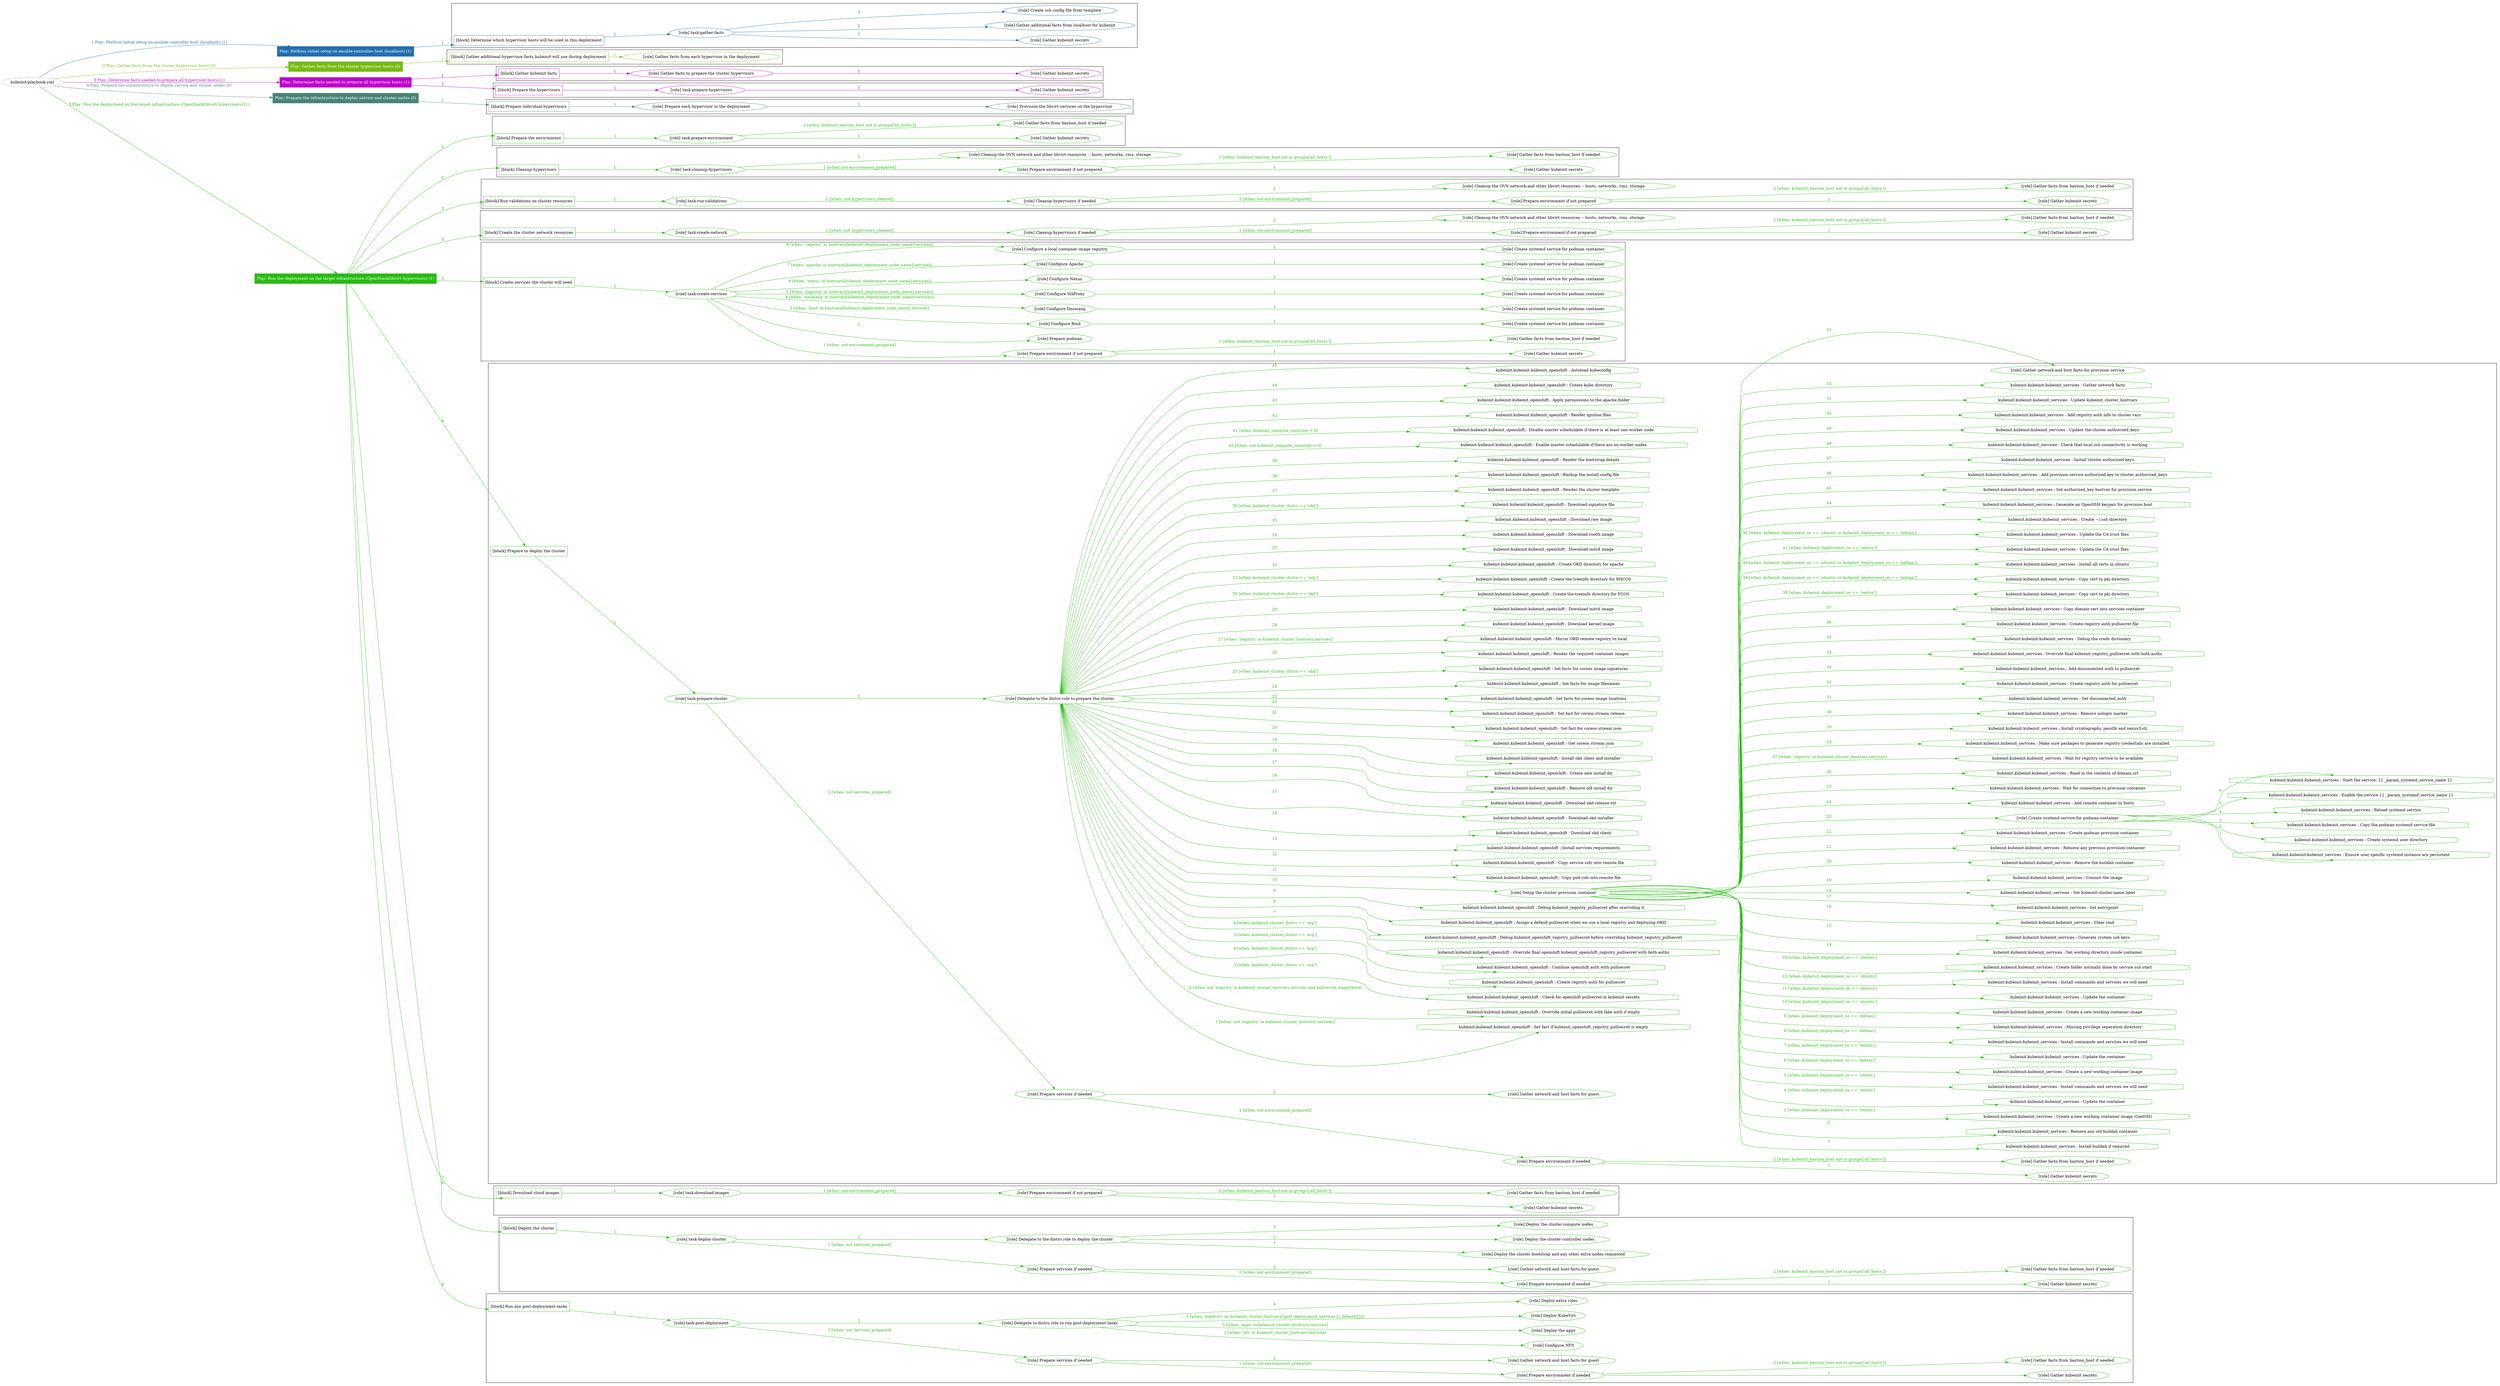 digraph {
	graph [concentrate=true ordering=in rankdir=LR ratio=fill]
	edge [esep=5 sep=10]
	"kubeinit/playbook.yml" [URL="/home/runner/work/kubeinit/kubeinit/kubeinit/playbook.yml" id=playbook_a181f033 style=dotted]
	"kubeinit/playbook.yml" -> play_188e1512 [label="1 Play: Perform initial setup on ansible-controller host (localhost) (1)" color="#2070ac" fontcolor="#2070ac" id=edge_play_188e1512 labeltooltip="1 Play: Perform initial setup on ansible-controller host (localhost) (1)" tooltip="1 Play: Perform initial setup on ansible-controller host (localhost) (1)"]
	subgraph "Play: Perform initial setup on ansible-controller host (localhost) (1)" {
		play_188e1512 [label="Play: Perform initial setup on ansible-controller host (localhost) (1)" URL="/home/runner/work/kubeinit/kubeinit/kubeinit/playbook.yml" color="#2070ac" fontcolor="#ffffff" id=play_188e1512 shape=box style=filled tooltip=localhost]
		play_188e1512 -> block_975d3174 [label=1 color="#2070ac" fontcolor="#2070ac" id=edge_block_975d3174 labeltooltip=1 tooltip=1]
		subgraph cluster_block_975d3174 {
			block_975d3174 [label="[block] Determine which hypervisor hosts will be used in this deployment" URL="/home/runner/work/kubeinit/kubeinit/kubeinit/playbook.yml" color="#2070ac" id=block_975d3174 labeltooltip="Determine which hypervisor hosts will be used in this deployment" shape=box tooltip="Determine which hypervisor hosts will be used in this deployment"]
			block_975d3174 -> role_995c9841 [label="1 " color="#2070ac" fontcolor="#2070ac" id=edge_role_995c9841 labeltooltip="1 " tooltip="1 "]
			subgraph "task-gather-facts" {
				role_995c9841 [label="[role] task-gather-facts" URL="/home/runner/work/kubeinit/kubeinit/kubeinit/playbook.yml" color="#2070ac" id=role_995c9841 tooltip="task-gather-facts"]
				role_995c9841 -> role_00061bbf [label="1 " color="#2070ac" fontcolor="#2070ac" id=edge_role_00061bbf labeltooltip="1 " tooltip="1 "]
				subgraph "Gather kubeinit secrets" {
					role_00061bbf [label="[role] Gather kubeinit secrets" URL="/home/runner/.ansible/collections/ansible_collections/kubeinit/kubeinit/roles/kubeinit_prepare/tasks/build_hypervisors_group.yml" color="#2070ac" id=role_00061bbf tooltip="Gather kubeinit secrets"]
				}
				role_995c9841 -> role_9a249b6b [label="2 " color="#2070ac" fontcolor="#2070ac" id=edge_role_9a249b6b labeltooltip="2 " tooltip="2 "]
				subgraph "Gather additional facts from localhost for kubeinit" {
					role_9a249b6b [label="[role] Gather additional facts from localhost for kubeinit" URL="/home/runner/.ansible/collections/ansible_collections/kubeinit/kubeinit/roles/kubeinit_prepare/tasks/build_hypervisors_group.yml" color="#2070ac" id=role_9a249b6b tooltip="Gather additional facts from localhost for kubeinit"]
				}
				role_995c9841 -> role_33ebd92c [label="3 " color="#2070ac" fontcolor="#2070ac" id=edge_role_33ebd92c labeltooltip="3 " tooltip="3 "]
				subgraph "Create ssh config file from template" {
					role_33ebd92c [label="[role] Create ssh config file from template" URL="/home/runner/.ansible/collections/ansible_collections/kubeinit/kubeinit/roles/kubeinit_prepare/tasks/build_hypervisors_group.yml" color="#2070ac" id=role_33ebd92c tooltip="Create ssh config file from template"]
				}
			}
		}
	}
	"kubeinit/playbook.yml" -> play_b73d3a35 [label="2 Play: Gather facts from the cluster hypervisor hosts (0)" color="#78bb11" fontcolor="#78bb11" id=edge_play_b73d3a35 labeltooltip="2 Play: Gather facts from the cluster hypervisor hosts (0)" tooltip="2 Play: Gather facts from the cluster hypervisor hosts (0)"]
	subgraph "Play: Gather facts from the cluster hypervisor hosts (0)" {
		play_b73d3a35 [label="Play: Gather facts from the cluster hypervisor hosts (0)" URL="/home/runner/work/kubeinit/kubeinit/kubeinit/playbook.yml" color="#78bb11" fontcolor="#ffffff" id=play_b73d3a35 shape=box style=filled tooltip="Play: Gather facts from the cluster hypervisor hosts (0)"]
		play_b73d3a35 -> block_e460f8ff [label=1 color="#78bb11" fontcolor="#78bb11" id=edge_block_e460f8ff labeltooltip=1 tooltip=1]
		subgraph cluster_block_e460f8ff {
			block_e460f8ff [label="[block] Gather additional hypervisor facts kubeinit will use during deployment" URL="/home/runner/work/kubeinit/kubeinit/kubeinit/playbook.yml" color="#78bb11" id=block_e460f8ff labeltooltip="Gather additional hypervisor facts kubeinit will use during deployment" shape=box tooltip="Gather additional hypervisor facts kubeinit will use during deployment"]
			block_e460f8ff -> role_b10ce8aa [label="1 " color="#78bb11" fontcolor="#78bb11" id=edge_role_b10ce8aa labeltooltip="1 " tooltip="1 "]
			subgraph "Gather facts from each hypervisor in the deployment" {
				role_b10ce8aa [label="[role] Gather facts from each hypervisor in the deployment" URL="/home/runner/work/kubeinit/kubeinit/kubeinit/playbook.yml" color="#78bb11" id=role_b10ce8aa tooltip="Gather facts from each hypervisor in the deployment"]
			}
		}
	}
	"kubeinit/playbook.yml" -> play_06a8114c [label="3 Play: Determine facts needed to prepare all hypervisor hosts (1)" color="#bf01cb" fontcolor="#bf01cb" id=edge_play_06a8114c labeltooltip="3 Play: Determine facts needed to prepare all hypervisor hosts (1)" tooltip="3 Play: Determine facts needed to prepare all hypervisor hosts (1)"]
	subgraph "Play: Determine facts needed to prepare all hypervisor hosts (1)" {
		play_06a8114c [label="Play: Determine facts needed to prepare all hypervisor hosts (1)" URL="/home/runner/work/kubeinit/kubeinit/kubeinit/playbook.yml" color="#bf01cb" fontcolor="#ffffff" id=play_06a8114c shape=box style=filled tooltip=localhost]
		play_06a8114c -> block_6a499465 [label=1 color="#bf01cb" fontcolor="#bf01cb" id=edge_block_6a499465 labeltooltip=1 tooltip=1]
		subgraph cluster_block_6a499465 {
			block_6a499465 [label="[block] Gather kubeinit facts" URL="/home/runner/work/kubeinit/kubeinit/kubeinit/playbook.yml" color="#bf01cb" id=block_6a499465 labeltooltip="Gather kubeinit facts" shape=box tooltip="Gather kubeinit facts"]
			block_6a499465 -> role_73568adb [label="1 " color="#bf01cb" fontcolor="#bf01cb" id=edge_role_73568adb labeltooltip="1 " tooltip="1 "]
			subgraph "Gather facts to prepare the cluster hypervisors" {
				role_73568adb [label="[role] Gather facts to prepare the cluster hypervisors" URL="/home/runner/work/kubeinit/kubeinit/kubeinit/playbook.yml" color="#bf01cb" id=role_73568adb tooltip="Gather facts to prepare the cluster hypervisors"]
				role_73568adb -> role_df552454 [label="1 " color="#bf01cb" fontcolor="#bf01cb" id=edge_role_df552454 labeltooltip="1 " tooltip="1 "]
				subgraph "Gather kubeinit secrets" {
					role_df552454 [label="[role] Gather kubeinit secrets" URL="/home/runner/.ansible/collections/ansible_collections/kubeinit/kubeinit/roles/kubeinit_prepare/tasks/gather_kubeinit_facts.yml" color="#bf01cb" id=role_df552454 tooltip="Gather kubeinit secrets"]
				}
			}
		}
		play_06a8114c -> block_2154d7b1 [label=2 color="#bf01cb" fontcolor="#bf01cb" id=edge_block_2154d7b1 labeltooltip=2 tooltip=2]
		subgraph cluster_block_2154d7b1 {
			block_2154d7b1 [label="[block] Prepare the hypervisors" URL="/home/runner/work/kubeinit/kubeinit/kubeinit/playbook.yml" color="#bf01cb" id=block_2154d7b1 labeltooltip="Prepare the hypervisors" shape=box tooltip="Prepare the hypervisors"]
			block_2154d7b1 -> role_de57222c [label="1 " color="#bf01cb" fontcolor="#bf01cb" id=edge_role_de57222c labeltooltip="1 " tooltip="1 "]
			subgraph "task-prepare-hypervisors" {
				role_de57222c [label="[role] task-prepare-hypervisors" URL="/home/runner/work/kubeinit/kubeinit/kubeinit/playbook.yml" color="#bf01cb" id=role_de57222c tooltip="task-prepare-hypervisors"]
				role_de57222c -> role_390c0a55 [label="1 " color="#bf01cb" fontcolor="#bf01cb" id=edge_role_390c0a55 labeltooltip="1 " tooltip="1 "]
				subgraph "Gather kubeinit secrets" {
					role_390c0a55 [label="[role] Gather kubeinit secrets" URL="/home/runner/.ansible/collections/ansible_collections/kubeinit/kubeinit/roles/kubeinit_prepare/tasks/gather_kubeinit_facts.yml" color="#bf01cb" id=role_390c0a55 tooltip="Gather kubeinit secrets"]
				}
			}
		}
	}
	"kubeinit/playbook.yml" -> play_25e21095 [label="4 Play: Prepare the infrastructure to deploy service and cluster nodes (0)" color="#498376" fontcolor="#498376" id=edge_play_25e21095 labeltooltip="4 Play: Prepare the infrastructure to deploy service and cluster nodes (0)" tooltip="4 Play: Prepare the infrastructure to deploy service and cluster nodes (0)"]
	subgraph "Play: Prepare the infrastructure to deploy service and cluster nodes (0)" {
		play_25e21095 [label="Play: Prepare the infrastructure to deploy service and cluster nodes (0)" URL="/home/runner/work/kubeinit/kubeinit/kubeinit/playbook.yml" color="#498376" fontcolor="#ffffff" id=play_25e21095 shape=box style=filled tooltip="Play: Prepare the infrastructure to deploy service and cluster nodes (0)"]
		play_25e21095 -> block_40f63a48 [label=1 color="#498376" fontcolor="#498376" id=edge_block_40f63a48 labeltooltip=1 tooltip=1]
		subgraph cluster_block_40f63a48 {
			block_40f63a48 [label="[block] Prepare individual hypervisors" URL="/home/runner/work/kubeinit/kubeinit/kubeinit/playbook.yml" color="#498376" id=block_40f63a48 labeltooltip="Prepare individual hypervisors" shape=box tooltip="Prepare individual hypervisors"]
			block_40f63a48 -> role_6068da07 [label="1 " color="#498376" fontcolor="#498376" id=edge_role_6068da07 labeltooltip="1 " tooltip="1 "]
			subgraph "Prepare each hypervisor in the deployment" {
				role_6068da07 [label="[role] Prepare each hypervisor in the deployment" URL="/home/runner/work/kubeinit/kubeinit/kubeinit/playbook.yml" color="#498376" id=role_6068da07 tooltip="Prepare each hypervisor in the deployment"]
				role_6068da07 -> role_23f1fe3a [label="1 " color="#498376" fontcolor="#498376" id=edge_role_23f1fe3a labeltooltip="1 " tooltip="1 "]
				subgraph "Provision the libvirt services on the hypervisor" {
					role_23f1fe3a [label="[role] Provision the libvirt services on the hypervisor" URL="/home/runner/.ansible/collections/ansible_collections/kubeinit/kubeinit/roles/kubeinit_prepare/tasks/prepare_hypervisor.yml" color="#498376" id=role_23f1fe3a tooltip="Provision the libvirt services on the hypervisor"]
				}
			}
		}
	}
	"kubeinit/playbook.yml" -> play_714ec08d [label="5 Play: Run the deployment on the target infrastructure (OpenStack/libvirt hypervisors) (1)" color="#27bb11" fontcolor="#27bb11" id=edge_play_714ec08d labeltooltip="5 Play: Run the deployment on the target infrastructure (OpenStack/libvirt hypervisors) (1)" tooltip="5 Play: Run the deployment on the target infrastructure (OpenStack/libvirt hypervisors) (1)"]
	subgraph "Play: Run the deployment on the target infrastructure (OpenStack/libvirt hypervisors) (1)" {
		play_714ec08d [label="Play: Run the deployment on the target infrastructure (OpenStack/libvirt hypervisors) (1)" URL="/home/runner/work/kubeinit/kubeinit/kubeinit/playbook.yml" color="#27bb11" fontcolor="#ffffff" id=play_714ec08d shape=box style=filled tooltip=localhost]
		play_714ec08d -> block_0eec3ba4 [label=1 color="#27bb11" fontcolor="#27bb11" id=edge_block_0eec3ba4 labeltooltip=1 tooltip=1]
		subgraph cluster_block_0eec3ba4 {
			block_0eec3ba4 [label="[block] Prepare the environment" URL="/home/runner/work/kubeinit/kubeinit/kubeinit/playbook.yml" color="#27bb11" id=block_0eec3ba4 labeltooltip="Prepare the environment" shape=box tooltip="Prepare the environment"]
			block_0eec3ba4 -> role_9ffa0c9c [label="1 " color="#27bb11" fontcolor="#27bb11" id=edge_role_9ffa0c9c labeltooltip="1 " tooltip="1 "]
			subgraph "task-prepare-environment" {
				role_9ffa0c9c [label="[role] task-prepare-environment" URL="/home/runner/work/kubeinit/kubeinit/kubeinit/playbook.yml" color="#27bb11" id=role_9ffa0c9c tooltip="task-prepare-environment"]
				role_9ffa0c9c -> role_3a68b472 [label="1 " color="#27bb11" fontcolor="#27bb11" id=edge_role_3a68b472 labeltooltip="1 " tooltip="1 "]
				subgraph "Gather kubeinit secrets" {
					role_3a68b472 [label="[role] Gather kubeinit secrets" URL="/home/runner/.ansible/collections/ansible_collections/kubeinit/kubeinit/roles/kubeinit_prepare/tasks/gather_kubeinit_facts.yml" color="#27bb11" id=role_3a68b472 tooltip="Gather kubeinit secrets"]
				}
				role_9ffa0c9c -> role_72f20910 [label="2 [when: kubeinit_bastion_host not in groups['all_hosts']]" color="#27bb11" fontcolor="#27bb11" id=edge_role_72f20910 labeltooltip="2 [when: kubeinit_bastion_host not in groups['all_hosts']]" tooltip="2 [when: kubeinit_bastion_host not in groups['all_hosts']]"]
				subgraph "Gather facts from bastion_host if needed" {
					role_72f20910 [label="[role] Gather facts from bastion_host if needed" URL="/home/runner/.ansible/collections/ansible_collections/kubeinit/kubeinit/roles/kubeinit_prepare/tasks/main.yml" color="#27bb11" id=role_72f20910 tooltip="Gather facts from bastion_host if needed"]
				}
			}
		}
		play_714ec08d -> block_ac54fe28 [label=2 color="#27bb11" fontcolor="#27bb11" id=edge_block_ac54fe28 labeltooltip=2 tooltip=2]
		subgraph cluster_block_ac54fe28 {
			block_ac54fe28 [label="[block] Cleanup hypervisors" URL="/home/runner/work/kubeinit/kubeinit/kubeinit/playbook.yml" color="#27bb11" id=block_ac54fe28 labeltooltip="Cleanup hypervisors" shape=box tooltip="Cleanup hypervisors"]
			block_ac54fe28 -> role_a6e444cb [label="1 " color="#27bb11" fontcolor="#27bb11" id=edge_role_a6e444cb labeltooltip="1 " tooltip="1 "]
			subgraph "task-cleanup-hypervisors" {
				role_a6e444cb [label="[role] task-cleanup-hypervisors" URL="/home/runner/work/kubeinit/kubeinit/kubeinit/playbook.yml" color="#27bb11" id=role_a6e444cb tooltip="task-cleanup-hypervisors"]
				role_a6e444cb -> role_17f7276e [label="1 [when: not environment_prepared]" color="#27bb11" fontcolor="#27bb11" id=edge_role_17f7276e labeltooltip="1 [when: not environment_prepared]" tooltip="1 [when: not environment_prepared]"]
				subgraph "Prepare environment if not prepared" {
					role_17f7276e [label="[role] Prepare environment if not prepared" URL="/home/runner/.ansible/collections/ansible_collections/kubeinit/kubeinit/roles/kubeinit_libvirt/tasks/cleanup_hypervisors.yml" color="#27bb11" id=role_17f7276e tooltip="Prepare environment if not prepared"]
					role_17f7276e -> role_0a62ff2e [label="1 " color="#27bb11" fontcolor="#27bb11" id=edge_role_0a62ff2e labeltooltip="1 " tooltip="1 "]
					subgraph "Gather kubeinit secrets" {
						role_0a62ff2e [label="[role] Gather kubeinit secrets" URL="/home/runner/.ansible/collections/ansible_collections/kubeinit/kubeinit/roles/kubeinit_prepare/tasks/gather_kubeinit_facts.yml" color="#27bb11" id=role_0a62ff2e tooltip="Gather kubeinit secrets"]
					}
					role_17f7276e -> role_f539977a [label="2 [when: kubeinit_bastion_host not in groups['all_hosts']]" color="#27bb11" fontcolor="#27bb11" id=edge_role_f539977a labeltooltip="2 [when: kubeinit_bastion_host not in groups['all_hosts']]" tooltip="2 [when: kubeinit_bastion_host not in groups['all_hosts']]"]
					subgraph "Gather facts from bastion_host if needed" {
						role_f539977a [label="[role] Gather facts from bastion_host if needed" URL="/home/runner/.ansible/collections/ansible_collections/kubeinit/kubeinit/roles/kubeinit_prepare/tasks/main.yml" color="#27bb11" id=role_f539977a tooltip="Gather facts from bastion_host if needed"]
					}
				}
				role_a6e444cb -> role_8b3be4f7 [label="2 " color="#27bb11" fontcolor="#27bb11" id=edge_role_8b3be4f7 labeltooltip="2 " tooltip="2 "]
				subgraph "Cleanup the OVN network and other libvirt resources -- hosts, networks, vms, storage" {
					role_8b3be4f7 [label="[role] Cleanup the OVN network and other libvirt resources -- hosts, networks, vms, storage" URL="/home/runner/.ansible/collections/ansible_collections/kubeinit/kubeinit/roles/kubeinit_libvirt/tasks/cleanup_hypervisors.yml" color="#27bb11" id=role_8b3be4f7 tooltip="Cleanup the OVN network and other libvirt resources -- hosts, networks, vms, storage"]
				}
			}
		}
		play_714ec08d -> block_718804fc [label=3 color="#27bb11" fontcolor="#27bb11" id=edge_block_718804fc labeltooltip=3 tooltip=3]
		subgraph cluster_block_718804fc {
			block_718804fc [label="[block] Run validations on cluster resources" URL="/home/runner/work/kubeinit/kubeinit/kubeinit/playbook.yml" color="#27bb11" id=block_718804fc labeltooltip="Run validations on cluster resources" shape=box tooltip="Run validations on cluster resources"]
			block_718804fc -> role_fd81acbc [label="1 " color="#27bb11" fontcolor="#27bb11" id=edge_role_fd81acbc labeltooltip="1 " tooltip="1 "]
			subgraph "task-run-validations" {
				role_fd81acbc [label="[role] task-run-validations" URL="/home/runner/work/kubeinit/kubeinit/kubeinit/playbook.yml" color="#27bb11" id=role_fd81acbc tooltip="task-run-validations"]
				role_fd81acbc -> role_9c261aa1 [label="1 [when: not hypervisors_cleaned]" color="#27bb11" fontcolor="#27bb11" id=edge_role_9c261aa1 labeltooltip="1 [when: not hypervisors_cleaned]" tooltip="1 [when: not hypervisors_cleaned]"]
				subgraph "Cleanup hypervisors if needed" {
					role_9c261aa1 [label="[role] Cleanup hypervisors if needed" URL="/home/runner/.ansible/collections/ansible_collections/kubeinit/kubeinit/roles/kubeinit_validations/tasks/main.yml" color="#27bb11" id=role_9c261aa1 tooltip="Cleanup hypervisors if needed"]
					role_9c261aa1 -> role_bde83f23 [label="1 [when: not environment_prepared]" color="#27bb11" fontcolor="#27bb11" id=edge_role_bde83f23 labeltooltip="1 [when: not environment_prepared]" tooltip="1 [when: not environment_prepared]"]
					subgraph "Prepare environment if not prepared" {
						role_bde83f23 [label="[role] Prepare environment if not prepared" URL="/home/runner/.ansible/collections/ansible_collections/kubeinit/kubeinit/roles/kubeinit_libvirt/tasks/cleanup_hypervisors.yml" color="#27bb11" id=role_bde83f23 tooltip="Prepare environment if not prepared"]
						role_bde83f23 -> role_c0217c0d [label="1 " color="#27bb11" fontcolor="#27bb11" id=edge_role_c0217c0d labeltooltip="1 " tooltip="1 "]
						subgraph "Gather kubeinit secrets" {
							role_c0217c0d [label="[role] Gather kubeinit secrets" URL="/home/runner/.ansible/collections/ansible_collections/kubeinit/kubeinit/roles/kubeinit_prepare/tasks/gather_kubeinit_facts.yml" color="#27bb11" id=role_c0217c0d tooltip="Gather kubeinit secrets"]
						}
						role_bde83f23 -> role_9386f5c2 [label="2 [when: kubeinit_bastion_host not in groups['all_hosts']]" color="#27bb11" fontcolor="#27bb11" id=edge_role_9386f5c2 labeltooltip="2 [when: kubeinit_bastion_host not in groups['all_hosts']]" tooltip="2 [when: kubeinit_bastion_host not in groups['all_hosts']]"]
						subgraph "Gather facts from bastion_host if needed" {
							role_9386f5c2 [label="[role] Gather facts from bastion_host if needed" URL="/home/runner/.ansible/collections/ansible_collections/kubeinit/kubeinit/roles/kubeinit_prepare/tasks/main.yml" color="#27bb11" id=role_9386f5c2 tooltip="Gather facts from bastion_host if needed"]
						}
					}
					role_9c261aa1 -> role_6cba77f5 [label="2 " color="#27bb11" fontcolor="#27bb11" id=edge_role_6cba77f5 labeltooltip="2 " tooltip="2 "]
					subgraph "Cleanup the OVN network and other libvirt resources -- hosts, networks, vms, storage" {
						role_6cba77f5 [label="[role] Cleanup the OVN network and other libvirt resources -- hosts, networks, vms, storage" URL="/home/runner/.ansible/collections/ansible_collections/kubeinit/kubeinit/roles/kubeinit_libvirt/tasks/cleanup_hypervisors.yml" color="#27bb11" id=role_6cba77f5 tooltip="Cleanup the OVN network and other libvirt resources -- hosts, networks, vms, storage"]
					}
				}
			}
		}
		play_714ec08d -> block_c76f850b [label=4 color="#27bb11" fontcolor="#27bb11" id=edge_block_c76f850b labeltooltip=4 tooltip=4]
		subgraph cluster_block_c76f850b {
			block_c76f850b [label="[block] Create the cluster network resources" URL="/home/runner/work/kubeinit/kubeinit/kubeinit/playbook.yml" color="#27bb11" id=block_c76f850b labeltooltip="Create the cluster network resources" shape=box tooltip="Create the cluster network resources"]
			block_c76f850b -> role_bd531912 [label="1 " color="#27bb11" fontcolor="#27bb11" id=edge_role_bd531912 labeltooltip="1 " tooltip="1 "]
			subgraph "task-create-network" {
				role_bd531912 [label="[role] task-create-network" URL="/home/runner/work/kubeinit/kubeinit/kubeinit/playbook.yml" color="#27bb11" id=role_bd531912 tooltip="task-create-network"]
				role_bd531912 -> role_63041164 [label="1 [when: not hypervisors_cleaned]" color="#27bb11" fontcolor="#27bb11" id=edge_role_63041164 labeltooltip="1 [when: not hypervisors_cleaned]" tooltip="1 [when: not hypervisors_cleaned]"]
				subgraph "Cleanup hypervisors if needed" {
					role_63041164 [label="[role] Cleanup hypervisors if needed" URL="/home/runner/.ansible/collections/ansible_collections/kubeinit/kubeinit/roles/kubeinit_libvirt/tasks/create_network.yml" color="#27bb11" id=role_63041164 tooltip="Cleanup hypervisors if needed"]
					role_63041164 -> role_9b2e1768 [label="1 [when: not environment_prepared]" color="#27bb11" fontcolor="#27bb11" id=edge_role_9b2e1768 labeltooltip="1 [when: not environment_prepared]" tooltip="1 [when: not environment_prepared]"]
					subgraph "Prepare environment if not prepared" {
						role_9b2e1768 [label="[role] Prepare environment if not prepared" URL="/home/runner/.ansible/collections/ansible_collections/kubeinit/kubeinit/roles/kubeinit_libvirt/tasks/cleanup_hypervisors.yml" color="#27bb11" id=role_9b2e1768 tooltip="Prepare environment if not prepared"]
						role_9b2e1768 -> role_2295ca4e [label="1 " color="#27bb11" fontcolor="#27bb11" id=edge_role_2295ca4e labeltooltip="1 " tooltip="1 "]
						subgraph "Gather kubeinit secrets" {
							role_2295ca4e [label="[role] Gather kubeinit secrets" URL="/home/runner/.ansible/collections/ansible_collections/kubeinit/kubeinit/roles/kubeinit_prepare/tasks/gather_kubeinit_facts.yml" color="#27bb11" id=role_2295ca4e tooltip="Gather kubeinit secrets"]
						}
						role_9b2e1768 -> role_576dad06 [label="2 [when: kubeinit_bastion_host not in groups['all_hosts']]" color="#27bb11" fontcolor="#27bb11" id=edge_role_576dad06 labeltooltip="2 [when: kubeinit_bastion_host not in groups['all_hosts']]" tooltip="2 [when: kubeinit_bastion_host not in groups['all_hosts']]"]
						subgraph "Gather facts from bastion_host if needed" {
							role_576dad06 [label="[role] Gather facts from bastion_host if needed" URL="/home/runner/.ansible/collections/ansible_collections/kubeinit/kubeinit/roles/kubeinit_prepare/tasks/main.yml" color="#27bb11" id=role_576dad06 tooltip="Gather facts from bastion_host if needed"]
						}
					}
					role_63041164 -> role_a74fa4c9 [label="2 " color="#27bb11" fontcolor="#27bb11" id=edge_role_a74fa4c9 labeltooltip="2 " tooltip="2 "]
					subgraph "Cleanup the OVN network and other libvirt resources -- hosts, networks, vms, storage" {
						role_a74fa4c9 [label="[role] Cleanup the OVN network and other libvirt resources -- hosts, networks, vms, storage" URL="/home/runner/.ansible/collections/ansible_collections/kubeinit/kubeinit/roles/kubeinit_libvirt/tasks/cleanup_hypervisors.yml" color="#27bb11" id=role_a74fa4c9 tooltip="Cleanup the OVN network and other libvirt resources -- hosts, networks, vms, storage"]
					}
				}
			}
		}
		play_714ec08d -> block_a7eebc3f [label=5 color="#27bb11" fontcolor="#27bb11" id=edge_block_a7eebc3f labeltooltip=5 tooltip=5]
		subgraph cluster_block_a7eebc3f {
			block_a7eebc3f [label="[block] Create services the cluster will need" URL="/home/runner/work/kubeinit/kubeinit/kubeinit/playbook.yml" color="#27bb11" id=block_a7eebc3f labeltooltip="Create services the cluster will need" shape=box tooltip="Create services the cluster will need"]
			block_a7eebc3f -> role_f6700026 [label="1 " color="#27bb11" fontcolor="#27bb11" id=edge_role_f6700026 labeltooltip="1 " tooltip="1 "]
			subgraph "task-create-services" {
				role_f6700026 [label="[role] task-create-services" URL="/home/runner/work/kubeinit/kubeinit/kubeinit/playbook.yml" color="#27bb11" id=role_f6700026 tooltip="task-create-services"]
				role_f6700026 -> role_2aa005ad [label="1 [when: not environment_prepared]" color="#27bb11" fontcolor="#27bb11" id=edge_role_2aa005ad labeltooltip="1 [when: not environment_prepared]" tooltip="1 [when: not environment_prepared]"]
				subgraph "Prepare environment if not prepared" {
					role_2aa005ad [label="[role] Prepare environment if not prepared" URL="/home/runner/.ansible/collections/ansible_collections/kubeinit/kubeinit/roles/kubeinit_services/tasks/main.yml" color="#27bb11" id=role_2aa005ad tooltip="Prepare environment if not prepared"]
					role_2aa005ad -> role_46cdd4f7 [label="1 " color="#27bb11" fontcolor="#27bb11" id=edge_role_46cdd4f7 labeltooltip="1 " tooltip="1 "]
					subgraph "Gather kubeinit secrets" {
						role_46cdd4f7 [label="[role] Gather kubeinit secrets" URL="/home/runner/.ansible/collections/ansible_collections/kubeinit/kubeinit/roles/kubeinit_prepare/tasks/gather_kubeinit_facts.yml" color="#27bb11" id=role_46cdd4f7 tooltip="Gather kubeinit secrets"]
					}
					role_2aa005ad -> role_eee76ae7 [label="2 [when: kubeinit_bastion_host not in groups['all_hosts']]" color="#27bb11" fontcolor="#27bb11" id=edge_role_eee76ae7 labeltooltip="2 [when: kubeinit_bastion_host not in groups['all_hosts']]" tooltip="2 [when: kubeinit_bastion_host not in groups['all_hosts']]"]
					subgraph "Gather facts from bastion_host if needed" {
						role_eee76ae7 [label="[role] Gather facts from bastion_host if needed" URL="/home/runner/.ansible/collections/ansible_collections/kubeinit/kubeinit/roles/kubeinit_prepare/tasks/main.yml" color="#27bb11" id=role_eee76ae7 tooltip="Gather facts from bastion_host if needed"]
					}
				}
				role_f6700026 -> role_a8a9a944 [label="2 " color="#27bb11" fontcolor="#27bb11" id=edge_role_a8a9a944 labeltooltip="2 " tooltip="2 "]
				subgraph "Prepare podman" {
					role_a8a9a944 [label="[role] Prepare podman" URL="/home/runner/.ansible/collections/ansible_collections/kubeinit/kubeinit/roles/kubeinit_services/tasks/00_create_service_pod.yml" color="#27bb11" id=role_a8a9a944 tooltip="Prepare podman"]
				}
				role_f6700026 -> role_324fd2a1 [label="3 [when: 'bind' in hostvars[kubeinit_deployment_node_name].services]" color="#27bb11" fontcolor="#27bb11" id=edge_role_324fd2a1 labeltooltip="3 [when: 'bind' in hostvars[kubeinit_deployment_node_name].services]" tooltip="3 [when: 'bind' in hostvars[kubeinit_deployment_node_name].services]"]
				subgraph "Configure Bind" {
					role_324fd2a1 [label="[role] Configure Bind" URL="/home/runner/.ansible/collections/ansible_collections/kubeinit/kubeinit/roles/kubeinit_services/tasks/start_services_containers.yml" color="#27bb11" id=role_324fd2a1 tooltip="Configure Bind"]
					role_324fd2a1 -> role_99faeb81 [label="1 " color="#27bb11" fontcolor="#27bb11" id=edge_role_99faeb81 labeltooltip="1 " tooltip="1 "]
					subgraph "Create systemd service for podman container" {
						role_99faeb81 [label="[role] Create systemd service for podman container" URL="/home/runner/.ansible/collections/ansible_collections/kubeinit/kubeinit/roles/kubeinit_bind/tasks/main.yml" color="#27bb11" id=role_99faeb81 tooltip="Create systemd service for podman container"]
					}
				}
				role_f6700026 -> role_c8aa0f11 [label="4 [when: 'dnsmasq' in hostvars[kubeinit_deployment_node_name].services]" color="#27bb11" fontcolor="#27bb11" id=edge_role_c8aa0f11 labeltooltip="4 [when: 'dnsmasq' in hostvars[kubeinit_deployment_node_name].services]" tooltip="4 [when: 'dnsmasq' in hostvars[kubeinit_deployment_node_name].services]"]
				subgraph "Configure Dnsmasq" {
					role_c8aa0f11 [label="[role] Configure Dnsmasq" URL="/home/runner/.ansible/collections/ansible_collections/kubeinit/kubeinit/roles/kubeinit_services/tasks/start_services_containers.yml" color="#27bb11" id=role_c8aa0f11 tooltip="Configure Dnsmasq"]
					role_c8aa0f11 -> role_c5ba73b8 [label="1 " color="#27bb11" fontcolor="#27bb11" id=edge_role_c5ba73b8 labeltooltip="1 " tooltip="1 "]
					subgraph "Create systemd service for podman container" {
						role_c5ba73b8 [label="[role] Create systemd service for podman container" URL="/home/runner/.ansible/collections/ansible_collections/kubeinit/kubeinit/roles/kubeinit_dnsmasq/tasks/main.yml" color="#27bb11" id=role_c5ba73b8 tooltip="Create systemd service for podman container"]
					}
				}
				role_f6700026 -> role_4503479f [label="5 [when: 'haproxy' in hostvars[kubeinit_deployment_node_name].services]" color="#27bb11" fontcolor="#27bb11" id=edge_role_4503479f labeltooltip="5 [when: 'haproxy' in hostvars[kubeinit_deployment_node_name].services]" tooltip="5 [when: 'haproxy' in hostvars[kubeinit_deployment_node_name].services]"]
				subgraph "Configure HAProxy" {
					role_4503479f [label="[role] Configure HAProxy" URL="/home/runner/.ansible/collections/ansible_collections/kubeinit/kubeinit/roles/kubeinit_services/tasks/start_services_containers.yml" color="#27bb11" id=role_4503479f tooltip="Configure HAProxy"]
					role_4503479f -> role_bad3945f [label="1 " color="#27bb11" fontcolor="#27bb11" id=edge_role_bad3945f labeltooltip="1 " tooltip="1 "]
					subgraph "Create systemd service for podman container" {
						role_bad3945f [label="[role] Create systemd service for podman container" URL="/home/runner/.ansible/collections/ansible_collections/kubeinit/kubeinit/roles/kubeinit_haproxy/tasks/main.yml" color="#27bb11" id=role_bad3945f tooltip="Create systemd service for podman container"]
					}
				}
				role_f6700026 -> role_a7b577aa [label="6 [when: 'nexus' in hostvars[kubeinit_deployment_node_name].services]" color="#27bb11" fontcolor="#27bb11" id=edge_role_a7b577aa labeltooltip="6 [when: 'nexus' in hostvars[kubeinit_deployment_node_name].services]" tooltip="6 [when: 'nexus' in hostvars[kubeinit_deployment_node_name].services]"]
				subgraph "Configure Nexus" {
					role_a7b577aa [label="[role] Configure Nexus" URL="/home/runner/.ansible/collections/ansible_collections/kubeinit/kubeinit/roles/kubeinit_services/tasks/start_services_containers.yml" color="#27bb11" id=role_a7b577aa tooltip="Configure Nexus"]
					role_a7b577aa -> role_4863e468 [label="1 " color="#27bb11" fontcolor="#27bb11" id=edge_role_4863e468 labeltooltip="1 " tooltip="1 "]
					subgraph "Create systemd service for podman container" {
						role_4863e468 [label="[role] Create systemd service for podman container" URL="/home/runner/.ansible/collections/ansible_collections/kubeinit/kubeinit/roles/kubeinit_nexus/tasks/main.yml" color="#27bb11" id=role_4863e468 tooltip="Create systemd service for podman container"]
					}
				}
				role_f6700026 -> role_90594f35 [label="7 [when: 'apache' in hostvars[kubeinit_deployment_node_name].services]" color="#27bb11" fontcolor="#27bb11" id=edge_role_90594f35 labeltooltip="7 [when: 'apache' in hostvars[kubeinit_deployment_node_name].services]" tooltip="7 [when: 'apache' in hostvars[kubeinit_deployment_node_name].services]"]
				subgraph "Configure Apache" {
					role_90594f35 [label="[role] Configure Apache" URL="/home/runner/.ansible/collections/ansible_collections/kubeinit/kubeinit/roles/kubeinit_services/tasks/start_services_containers.yml" color="#27bb11" id=role_90594f35 tooltip="Configure Apache"]
					role_90594f35 -> role_444ebd64 [label="1 " color="#27bb11" fontcolor="#27bb11" id=edge_role_444ebd64 labeltooltip="1 " tooltip="1 "]
					subgraph "Create systemd service for podman container" {
						role_444ebd64 [label="[role] Create systemd service for podman container" URL="/home/runner/.ansible/collections/ansible_collections/kubeinit/kubeinit/roles/kubeinit_apache/tasks/main.yml" color="#27bb11" id=role_444ebd64 tooltip="Create systemd service for podman container"]
					}
				}
				role_f6700026 -> role_d817e88c [label="8 [when: 'registry' in hostvars[kubeinit_deployment_node_name].services]" color="#27bb11" fontcolor="#27bb11" id=edge_role_d817e88c labeltooltip="8 [when: 'registry' in hostvars[kubeinit_deployment_node_name].services]" tooltip="8 [when: 'registry' in hostvars[kubeinit_deployment_node_name].services]"]
				subgraph "Configure a local container image registry" {
					role_d817e88c [label="[role] Configure a local container image registry" URL="/home/runner/.ansible/collections/ansible_collections/kubeinit/kubeinit/roles/kubeinit_services/tasks/start_services_containers.yml" color="#27bb11" id=role_d817e88c tooltip="Configure a local container image registry"]
					role_d817e88c -> role_50b06924 [label="1 " color="#27bb11" fontcolor="#27bb11" id=edge_role_50b06924 labeltooltip="1 " tooltip="1 "]
					subgraph "Create systemd service for podman container" {
						role_50b06924 [label="[role] Create systemd service for podman container" URL="/home/runner/.ansible/collections/ansible_collections/kubeinit/kubeinit/roles/kubeinit_registry/tasks/main.yml" color="#27bb11" id=role_50b06924 tooltip="Create systemd service for podman container"]
					}
				}
			}
		}
		play_714ec08d -> block_064259bb [label=6 color="#27bb11" fontcolor="#27bb11" id=edge_block_064259bb labeltooltip=6 tooltip=6]
		subgraph cluster_block_064259bb {
			block_064259bb [label="[block] Prepare to deploy the cluster" URL="/home/runner/work/kubeinit/kubeinit/kubeinit/playbook.yml" color="#27bb11" id=block_064259bb labeltooltip="Prepare to deploy the cluster" shape=box tooltip="Prepare to deploy the cluster"]
			block_064259bb -> role_4a568072 [label="1 " color="#27bb11" fontcolor="#27bb11" id=edge_role_4a568072 labeltooltip="1 " tooltip="1 "]
			subgraph "task-prepare-cluster" {
				role_4a568072 [label="[role] task-prepare-cluster" URL="/home/runner/work/kubeinit/kubeinit/kubeinit/playbook.yml" color="#27bb11" id=role_4a568072 tooltip="task-prepare-cluster"]
				role_4a568072 -> role_fdc862cf [label="1 [when: not services_prepared]" color="#27bb11" fontcolor="#27bb11" id=edge_role_fdc862cf labeltooltip="1 [when: not services_prepared]" tooltip="1 [when: not services_prepared]"]
				subgraph "Prepare services if needed" {
					role_fdc862cf [label="[role] Prepare services if needed" URL="/home/runner/.ansible/collections/ansible_collections/kubeinit/kubeinit/roles/kubeinit_prepare/tasks/prepare_cluster.yml" color="#27bb11" id=role_fdc862cf tooltip="Prepare services if needed"]
					role_fdc862cf -> role_4de0dc43 [label="1 [when: not environment_prepared]" color="#27bb11" fontcolor="#27bb11" id=edge_role_4de0dc43 labeltooltip="1 [when: not environment_prepared]" tooltip="1 [when: not environment_prepared]"]
					subgraph "Prepare environment if needed" {
						role_4de0dc43 [label="[role] Prepare environment if needed" URL="/home/runner/.ansible/collections/ansible_collections/kubeinit/kubeinit/roles/kubeinit_services/tasks/prepare_services.yml" color="#27bb11" id=role_4de0dc43 tooltip="Prepare environment if needed"]
						role_4de0dc43 -> role_1fa14ce1 [label="1 " color="#27bb11" fontcolor="#27bb11" id=edge_role_1fa14ce1 labeltooltip="1 " tooltip="1 "]
						subgraph "Gather kubeinit secrets" {
							role_1fa14ce1 [label="[role] Gather kubeinit secrets" URL="/home/runner/.ansible/collections/ansible_collections/kubeinit/kubeinit/roles/kubeinit_prepare/tasks/gather_kubeinit_facts.yml" color="#27bb11" id=role_1fa14ce1 tooltip="Gather kubeinit secrets"]
						}
						role_4de0dc43 -> role_c1bc9e4e [label="2 [when: kubeinit_bastion_host not in groups['all_hosts']]" color="#27bb11" fontcolor="#27bb11" id=edge_role_c1bc9e4e labeltooltip="2 [when: kubeinit_bastion_host not in groups['all_hosts']]" tooltip="2 [when: kubeinit_bastion_host not in groups['all_hosts']]"]
						subgraph "Gather facts from bastion_host if needed" {
							role_c1bc9e4e [label="[role] Gather facts from bastion_host if needed" URL="/home/runner/.ansible/collections/ansible_collections/kubeinit/kubeinit/roles/kubeinit_prepare/tasks/main.yml" color="#27bb11" id=role_c1bc9e4e tooltip="Gather facts from bastion_host if needed"]
						}
					}
					role_fdc862cf -> role_252491ad [label="2 " color="#27bb11" fontcolor="#27bb11" id=edge_role_252491ad labeltooltip="2 " tooltip="2 "]
					subgraph "Gather network and host facts for guest" {
						role_252491ad [label="[role] Gather network and host facts for guest" URL="/home/runner/.ansible/collections/ansible_collections/kubeinit/kubeinit/roles/kubeinit_services/tasks/prepare_services.yml" color="#27bb11" id=role_252491ad tooltip="Gather network and host facts for guest"]
					}
				}
				role_4a568072 -> role_774f164c [label="2 " color="#27bb11" fontcolor="#27bb11" id=edge_role_774f164c labeltooltip="2 " tooltip="2 "]
				subgraph "Delegate to the distro role to prepare the cluster" {
					role_774f164c [label="[role] Delegate to the distro role to prepare the cluster" URL="/home/runner/.ansible/collections/ansible_collections/kubeinit/kubeinit/roles/kubeinit_prepare/tasks/prepare_cluster.yml" color="#27bb11" id=role_774f164c tooltip="Delegate to the distro role to prepare the cluster"]
					task_3dada15f [label="kubeinit.kubeinit.kubeinit_openshift : Set fact if kubeinit_openshift_registry_pullsecret is empty" URL="/home/runner/.ansible/collections/ansible_collections/kubeinit/kubeinit/roles/kubeinit_openshift/tasks/prepare_cluster.yml" color="#27bb11" id=task_3dada15f shape=octagon tooltip="kubeinit.kubeinit.kubeinit_openshift : Set fact if kubeinit_openshift_registry_pullsecret is empty"]
					role_774f164c -> task_3dada15f [label="1 [when: not 'registry' in kubeinit_cluster_hostvars.services]" color="#27bb11" fontcolor="#27bb11" id=edge_task_3dada15f labeltooltip="1 [when: not 'registry' in kubeinit_cluster_hostvars.services]" tooltip="1 [when: not 'registry' in kubeinit_cluster_hostvars.services]"]
					task_b78f1294 [label="kubeinit.kubeinit.kubeinit_openshift : Override initial pullsecret with fake auth if empty" URL="/home/runner/.ansible/collections/ansible_collections/kubeinit/kubeinit/roles/kubeinit_openshift/tasks/prepare_cluster.yml" color="#27bb11" id=task_b78f1294 shape=octagon tooltip="kubeinit.kubeinit.kubeinit_openshift : Override initial pullsecret with fake auth if empty"]
					role_774f164c -> task_b78f1294 [label="2 [when: not 'registry' in kubeinit_cluster_hostvars.services and pullsecret_empty|bool]" color="#27bb11" fontcolor="#27bb11" id=edge_task_b78f1294 labeltooltip="2 [when: not 'registry' in kubeinit_cluster_hostvars.services and pullsecret_empty|bool]" tooltip="2 [when: not 'registry' in kubeinit_cluster_hostvars.services and pullsecret_empty|bool]"]
					task_3f243e4c [label="kubeinit.kubeinit.kubeinit_openshift : Check for openshift pullsecret in kubeinit secrets" URL="/home/runner/.ansible/collections/ansible_collections/kubeinit/kubeinit/roles/kubeinit_openshift/tasks/prepare_cluster.yml" color="#27bb11" id=task_3f243e4c shape=octagon tooltip="kubeinit.kubeinit.kubeinit_openshift : Check for openshift pullsecret in kubeinit secrets"]
					role_774f164c -> task_3f243e4c [label="3 [when: kubeinit_cluster_distro == 'ocp']" color="#27bb11" fontcolor="#27bb11" id=edge_task_3f243e4c labeltooltip="3 [when: kubeinit_cluster_distro == 'ocp']" tooltip="3 [when: kubeinit_cluster_distro == 'ocp']"]
					task_e524d677 [label="kubeinit.kubeinit.kubeinit_openshift : Create registry auth for pullsecret" URL="/home/runner/.ansible/collections/ansible_collections/kubeinit/kubeinit/roles/kubeinit_openshift/tasks/prepare_cluster.yml" color="#27bb11" id=task_e524d677 shape=octagon tooltip="kubeinit.kubeinit.kubeinit_openshift : Create registry auth for pullsecret"]
					role_774f164c -> task_e524d677 [label="4 [when: kubeinit_cluster_distro == 'ocp']" color="#27bb11" fontcolor="#27bb11" id=edge_task_e524d677 labeltooltip="4 [when: kubeinit_cluster_distro == 'ocp']" tooltip="4 [when: kubeinit_cluster_distro == 'ocp']"]
					task_150b5827 [label="kubeinit.kubeinit.kubeinit_openshift : Combine openshift auth with pullsecret" URL="/home/runner/.ansible/collections/ansible_collections/kubeinit/kubeinit/roles/kubeinit_openshift/tasks/prepare_cluster.yml" color="#27bb11" id=task_150b5827 shape=octagon tooltip="kubeinit.kubeinit.kubeinit_openshift : Combine openshift auth with pullsecret"]
					role_774f164c -> task_150b5827 [label="5 [when: kubeinit_cluster_distro == 'ocp']" color="#27bb11" fontcolor="#27bb11" id=edge_task_150b5827 labeltooltip="5 [when: kubeinit_cluster_distro == 'ocp']" tooltip="5 [when: kubeinit_cluster_distro == 'ocp']"]
					task_8c6540db [label="kubeinit.kubeinit.kubeinit_openshift : Override final openshift kubeinit_openshift_registry_pullsecret with both auths" URL="/home/runner/.ansible/collections/ansible_collections/kubeinit/kubeinit/roles/kubeinit_openshift/tasks/prepare_cluster.yml" color="#27bb11" id=task_8c6540db shape=octagon tooltip="kubeinit.kubeinit.kubeinit_openshift : Override final openshift kubeinit_openshift_registry_pullsecret with both auths"]
					role_774f164c -> task_8c6540db [label="6 [when: kubeinit_cluster_distro == 'ocp']" color="#27bb11" fontcolor="#27bb11" id=edge_task_8c6540db labeltooltip="6 [when: kubeinit_cluster_distro == 'ocp']" tooltip="6 [when: kubeinit_cluster_distro == 'ocp']"]
					task_57b8bc2f [label="kubeinit.kubeinit.kubeinit_openshift : Debug kubeinit_openshift_registry_pullsecret before overriding kubeinit_registry_pullsecret" URL="/home/runner/.ansible/collections/ansible_collections/kubeinit/kubeinit/roles/kubeinit_openshift/tasks/prepare_cluster.yml" color="#27bb11" id=task_57b8bc2f shape=octagon tooltip="kubeinit.kubeinit.kubeinit_openshift : Debug kubeinit_openshift_registry_pullsecret before overriding kubeinit_registry_pullsecret"]
					role_774f164c -> task_57b8bc2f [label="7 " color="#27bb11" fontcolor="#27bb11" id=edge_task_57b8bc2f labeltooltip="7 " tooltip="7 "]
					task_7678a798 [label="kubeinit.kubeinit.kubeinit_openshift : Assign a default pullsecret when we use a local registry and deploying OKD" URL="/home/runner/.ansible/collections/ansible_collections/kubeinit/kubeinit/roles/kubeinit_openshift/tasks/prepare_cluster.yml" color="#27bb11" id=task_7678a798 shape=octagon tooltip="kubeinit.kubeinit.kubeinit_openshift : Assign a default pullsecret when we use a local registry and deploying OKD"]
					role_774f164c -> task_7678a798 [label="8 " color="#27bb11" fontcolor="#27bb11" id=edge_task_7678a798 labeltooltip="8 " tooltip="8 "]
					task_b66cd904 [label="kubeinit.kubeinit.kubeinit_openshift : Debug kubeinit_registry_pullsecret after overriding it" URL="/home/runner/.ansible/collections/ansible_collections/kubeinit/kubeinit/roles/kubeinit_openshift/tasks/prepare_cluster.yml" color="#27bb11" id=task_b66cd904 shape=octagon tooltip="kubeinit.kubeinit.kubeinit_openshift : Debug kubeinit_registry_pullsecret after overriding it"]
					role_774f164c -> task_b66cd904 [label="9 " color="#27bb11" fontcolor="#27bb11" id=edge_task_b66cd904 labeltooltip="9 " tooltip="9 "]
					role_774f164c -> role_b2c1d9d5 [label="10 " color="#27bb11" fontcolor="#27bb11" id=edge_role_b2c1d9d5 labeltooltip="10 " tooltip="10 "]
					subgraph "Setup the cluster provision container" {
						role_b2c1d9d5 [label="[role] Setup the cluster provision container" URL="/home/runner/.ansible/collections/ansible_collections/kubeinit/kubeinit/roles/kubeinit_openshift/tasks/prepare_cluster.yml" color="#27bb11" id=role_b2c1d9d5 tooltip="Setup the cluster provision container"]
						task_ffc2fc9f [label="kubeinit.kubeinit.kubeinit_services : Install buildah if required" URL="/home/runner/.ansible/collections/ansible_collections/kubeinit/kubeinit/roles/kubeinit_services/tasks/create_provision_container.yml" color="#27bb11" id=task_ffc2fc9f shape=octagon tooltip="kubeinit.kubeinit.kubeinit_services : Install buildah if required"]
						role_b2c1d9d5 -> task_ffc2fc9f [label="1 " color="#27bb11" fontcolor="#27bb11" id=edge_task_ffc2fc9f labeltooltip="1 " tooltip="1 "]
						task_8b9a6b1e [label="kubeinit.kubeinit.kubeinit_services : Remove any old buildah container" URL="/home/runner/.ansible/collections/ansible_collections/kubeinit/kubeinit/roles/kubeinit_services/tasks/create_provision_container.yml" color="#27bb11" id=task_8b9a6b1e shape=octagon tooltip="kubeinit.kubeinit.kubeinit_services : Remove any old buildah container"]
						role_b2c1d9d5 -> task_8b9a6b1e [label="2 " color="#27bb11" fontcolor="#27bb11" id=edge_task_8b9a6b1e labeltooltip="2 " tooltip="2 "]
						task_3cc219bc [label="kubeinit.kubeinit.kubeinit_services : Create a new working container image (CentOS)" URL="/home/runner/.ansible/collections/ansible_collections/kubeinit/kubeinit/roles/kubeinit_services/tasks/create_provision_container.yml" color="#27bb11" id=task_3cc219bc shape=octagon tooltip="kubeinit.kubeinit.kubeinit_services : Create a new working container image (CentOS)"]
						role_b2c1d9d5 -> task_3cc219bc [label="3 [when: kubeinit_deployment_os == 'centos']" color="#27bb11" fontcolor="#27bb11" id=edge_task_3cc219bc labeltooltip="3 [when: kubeinit_deployment_os == 'centos']" tooltip="3 [when: kubeinit_deployment_os == 'centos']"]
						task_33dd4443 [label="kubeinit.kubeinit.kubeinit_services : Update the container" URL="/home/runner/.ansible/collections/ansible_collections/kubeinit/kubeinit/roles/kubeinit_services/tasks/create_provision_container.yml" color="#27bb11" id=task_33dd4443 shape=octagon tooltip="kubeinit.kubeinit.kubeinit_services : Update the container"]
						role_b2c1d9d5 -> task_33dd4443 [label="4 [when: kubeinit_deployment_os == 'centos']" color="#27bb11" fontcolor="#27bb11" id=edge_task_33dd4443 labeltooltip="4 [when: kubeinit_deployment_os == 'centos']" tooltip="4 [when: kubeinit_deployment_os == 'centos']"]
						task_032c7dc3 [label="kubeinit.kubeinit.kubeinit_services : Install commands and services we will need" URL="/home/runner/.ansible/collections/ansible_collections/kubeinit/kubeinit/roles/kubeinit_services/tasks/create_provision_container.yml" color="#27bb11" id=task_032c7dc3 shape=octagon tooltip="kubeinit.kubeinit.kubeinit_services : Install commands and services we will need"]
						role_b2c1d9d5 -> task_032c7dc3 [label="5 [when: kubeinit_deployment_os == 'centos']" color="#27bb11" fontcolor="#27bb11" id=edge_task_032c7dc3 labeltooltip="5 [when: kubeinit_deployment_os == 'centos']" tooltip="5 [when: kubeinit_deployment_os == 'centos']"]
						task_94fc9b9f [label="kubeinit.kubeinit.kubeinit_services : Create a new working container image" URL="/home/runner/.ansible/collections/ansible_collections/kubeinit/kubeinit/roles/kubeinit_services/tasks/create_provision_container.yml" color="#27bb11" id=task_94fc9b9f shape=octagon tooltip="kubeinit.kubeinit.kubeinit_services : Create a new working container image"]
						role_b2c1d9d5 -> task_94fc9b9f [label="6 [when: kubeinit_deployment_os == 'debian']" color="#27bb11" fontcolor="#27bb11" id=edge_task_94fc9b9f labeltooltip="6 [when: kubeinit_deployment_os == 'debian']" tooltip="6 [when: kubeinit_deployment_os == 'debian']"]
						task_70d01b6d [label="kubeinit.kubeinit.kubeinit_services : Update the container" URL="/home/runner/.ansible/collections/ansible_collections/kubeinit/kubeinit/roles/kubeinit_services/tasks/create_provision_container.yml" color="#27bb11" id=task_70d01b6d shape=octagon tooltip="kubeinit.kubeinit.kubeinit_services : Update the container"]
						role_b2c1d9d5 -> task_70d01b6d [label="7 [when: kubeinit_deployment_os == 'debian']" color="#27bb11" fontcolor="#27bb11" id=edge_task_70d01b6d labeltooltip="7 [when: kubeinit_deployment_os == 'debian']" tooltip="7 [when: kubeinit_deployment_os == 'debian']"]
						task_05fdd672 [label="kubeinit.kubeinit.kubeinit_services : Install commands and services we will need" URL="/home/runner/.ansible/collections/ansible_collections/kubeinit/kubeinit/roles/kubeinit_services/tasks/create_provision_container.yml" color="#27bb11" id=task_05fdd672 shape=octagon tooltip="kubeinit.kubeinit.kubeinit_services : Install commands and services we will need"]
						role_b2c1d9d5 -> task_05fdd672 [label="8 [when: kubeinit_deployment_os == 'debian']" color="#27bb11" fontcolor="#27bb11" id=edge_task_05fdd672 labeltooltip="8 [when: kubeinit_deployment_os == 'debian']" tooltip="8 [when: kubeinit_deployment_os == 'debian']"]
						task_e1a3a6e1 [label="kubeinit.kubeinit.kubeinit_services : Missing privilege separation directory" URL="/home/runner/.ansible/collections/ansible_collections/kubeinit/kubeinit/roles/kubeinit_services/tasks/create_provision_container.yml" color="#27bb11" id=task_e1a3a6e1 shape=octagon tooltip="kubeinit.kubeinit.kubeinit_services : Missing privilege separation directory"]
						role_b2c1d9d5 -> task_e1a3a6e1 [label="9 [when: kubeinit_deployment_os == 'debian']" color="#27bb11" fontcolor="#27bb11" id=edge_task_e1a3a6e1 labeltooltip="9 [when: kubeinit_deployment_os == 'debian']" tooltip="9 [when: kubeinit_deployment_os == 'debian']"]
						task_89da22d4 [label="kubeinit.kubeinit.kubeinit_services : Create a new working container image" URL="/home/runner/.ansible/collections/ansible_collections/kubeinit/kubeinit/roles/kubeinit_services/tasks/create_provision_container.yml" color="#27bb11" id=task_89da22d4 shape=octagon tooltip="kubeinit.kubeinit.kubeinit_services : Create a new working container image"]
						role_b2c1d9d5 -> task_89da22d4 [label="10 [when: kubeinit_deployment_os == 'ubuntu']" color="#27bb11" fontcolor="#27bb11" id=edge_task_89da22d4 labeltooltip="10 [when: kubeinit_deployment_os == 'ubuntu']" tooltip="10 [when: kubeinit_deployment_os == 'ubuntu']"]
						task_4aec3902 [label="kubeinit.kubeinit.kubeinit_services : Update the container" URL="/home/runner/.ansible/collections/ansible_collections/kubeinit/kubeinit/roles/kubeinit_services/tasks/create_provision_container.yml" color="#27bb11" id=task_4aec3902 shape=octagon tooltip="kubeinit.kubeinit.kubeinit_services : Update the container"]
						role_b2c1d9d5 -> task_4aec3902 [label="11 [when: kubeinit_deployment_os == 'ubuntu']" color="#27bb11" fontcolor="#27bb11" id=edge_task_4aec3902 labeltooltip="11 [when: kubeinit_deployment_os == 'ubuntu']" tooltip="11 [when: kubeinit_deployment_os == 'ubuntu']"]
						task_9de76c62 [label="kubeinit.kubeinit.kubeinit_services : Install commands and services we will need" URL="/home/runner/.ansible/collections/ansible_collections/kubeinit/kubeinit/roles/kubeinit_services/tasks/create_provision_container.yml" color="#27bb11" id=task_9de76c62 shape=octagon tooltip="kubeinit.kubeinit.kubeinit_services : Install commands and services we will need"]
						role_b2c1d9d5 -> task_9de76c62 [label="12 [when: kubeinit_deployment_os == 'ubuntu']" color="#27bb11" fontcolor="#27bb11" id=edge_task_9de76c62 labeltooltip="12 [when: kubeinit_deployment_os == 'ubuntu']" tooltip="12 [when: kubeinit_deployment_os == 'ubuntu']"]
						task_9224089a [label="kubeinit.kubeinit.kubeinit_services : Create folder normally done by service ssh start" URL="/home/runner/.ansible/collections/ansible_collections/kubeinit/kubeinit/roles/kubeinit_services/tasks/create_provision_container.yml" color="#27bb11" id=task_9224089a shape=octagon tooltip="kubeinit.kubeinit.kubeinit_services : Create folder normally done by service ssh start"]
						role_b2c1d9d5 -> task_9224089a [label="13 [when: kubeinit_deployment_os == 'ubuntu']" color="#27bb11" fontcolor="#27bb11" id=edge_task_9224089a labeltooltip="13 [when: kubeinit_deployment_os == 'ubuntu']" tooltip="13 [when: kubeinit_deployment_os == 'ubuntu']"]
						task_f24d3262 [label="kubeinit.kubeinit.kubeinit_services : Set working directory inside container" URL="/home/runner/.ansible/collections/ansible_collections/kubeinit/kubeinit/roles/kubeinit_services/tasks/create_provision_container.yml" color="#27bb11" id=task_f24d3262 shape=octagon tooltip="kubeinit.kubeinit.kubeinit_services : Set working directory inside container"]
						role_b2c1d9d5 -> task_f24d3262 [label="14 " color="#27bb11" fontcolor="#27bb11" id=edge_task_f24d3262 labeltooltip="14 " tooltip="14 "]
						task_87aaeb88 [label="kubeinit.kubeinit.kubeinit_services : Generate system ssh keys" URL="/home/runner/.ansible/collections/ansible_collections/kubeinit/kubeinit/roles/kubeinit_services/tasks/create_provision_container.yml" color="#27bb11" id=task_87aaeb88 shape=octagon tooltip="kubeinit.kubeinit.kubeinit_services : Generate system ssh keys"]
						role_b2c1d9d5 -> task_87aaeb88 [label="15 " color="#27bb11" fontcolor="#27bb11" id=edge_task_87aaeb88 labeltooltip="15 " tooltip="15 "]
						task_21e209ab [label="kubeinit.kubeinit.kubeinit_services : Clear cmd" URL="/home/runner/.ansible/collections/ansible_collections/kubeinit/kubeinit/roles/kubeinit_services/tasks/create_provision_container.yml" color="#27bb11" id=task_21e209ab shape=octagon tooltip="kubeinit.kubeinit.kubeinit_services : Clear cmd"]
						role_b2c1d9d5 -> task_21e209ab [label="16 " color="#27bb11" fontcolor="#27bb11" id=edge_task_21e209ab labeltooltip="16 " tooltip="16 "]
						task_1a74228f [label="kubeinit.kubeinit.kubeinit_services : Set entrypoint" URL="/home/runner/.ansible/collections/ansible_collections/kubeinit/kubeinit/roles/kubeinit_services/tasks/create_provision_container.yml" color="#27bb11" id=task_1a74228f shape=octagon tooltip="kubeinit.kubeinit.kubeinit_services : Set entrypoint"]
						role_b2c1d9d5 -> task_1a74228f [label="17 " color="#27bb11" fontcolor="#27bb11" id=edge_task_1a74228f labeltooltip="17 " tooltip="17 "]
						task_9e773863 [label="kubeinit.kubeinit.kubeinit_services : Set kubeinit-cluster-name label" URL="/home/runner/.ansible/collections/ansible_collections/kubeinit/kubeinit/roles/kubeinit_services/tasks/create_provision_container.yml" color="#27bb11" id=task_9e773863 shape=octagon tooltip="kubeinit.kubeinit.kubeinit_services : Set kubeinit-cluster-name label"]
						role_b2c1d9d5 -> task_9e773863 [label="18 " color="#27bb11" fontcolor="#27bb11" id=edge_task_9e773863 labeltooltip="18 " tooltip="18 "]
						task_35d5c4d1 [label="kubeinit.kubeinit.kubeinit_services : Commit the image" URL="/home/runner/.ansible/collections/ansible_collections/kubeinit/kubeinit/roles/kubeinit_services/tasks/create_provision_container.yml" color="#27bb11" id=task_35d5c4d1 shape=octagon tooltip="kubeinit.kubeinit.kubeinit_services : Commit the image"]
						role_b2c1d9d5 -> task_35d5c4d1 [label="19 " color="#27bb11" fontcolor="#27bb11" id=edge_task_35d5c4d1 labeltooltip="19 " tooltip="19 "]
						task_7ea24589 [label="kubeinit.kubeinit.kubeinit_services : Remove the buildah container" URL="/home/runner/.ansible/collections/ansible_collections/kubeinit/kubeinit/roles/kubeinit_services/tasks/create_provision_container.yml" color="#27bb11" id=task_7ea24589 shape=octagon tooltip="kubeinit.kubeinit.kubeinit_services : Remove the buildah container"]
						role_b2c1d9d5 -> task_7ea24589 [label="20 " color="#27bb11" fontcolor="#27bb11" id=edge_task_7ea24589 labeltooltip="20 " tooltip="20 "]
						task_c91de618 [label="kubeinit.kubeinit.kubeinit_services : Remove any previous provision container" URL="/home/runner/.ansible/collections/ansible_collections/kubeinit/kubeinit/roles/kubeinit_services/tasks/create_provision_container.yml" color="#27bb11" id=task_c91de618 shape=octagon tooltip="kubeinit.kubeinit.kubeinit_services : Remove any previous provision container"]
						role_b2c1d9d5 -> task_c91de618 [label="21 " color="#27bb11" fontcolor="#27bb11" id=edge_task_c91de618 labeltooltip="21 " tooltip="21 "]
						task_ec1c1511 [label="kubeinit.kubeinit.kubeinit_services : Create podman provision container" URL="/home/runner/.ansible/collections/ansible_collections/kubeinit/kubeinit/roles/kubeinit_services/tasks/create_provision_container.yml" color="#27bb11" id=task_ec1c1511 shape=octagon tooltip="kubeinit.kubeinit.kubeinit_services : Create podman provision container"]
						role_b2c1d9d5 -> task_ec1c1511 [label="22 " color="#27bb11" fontcolor="#27bb11" id=edge_task_ec1c1511 labeltooltip="22 " tooltip="22 "]
						role_b2c1d9d5 -> role_d048e95f [label="23 " color="#27bb11" fontcolor="#27bb11" id=edge_role_d048e95f labeltooltip="23 " tooltip="23 "]
						subgraph "Create systemd service for podman container" {
							role_d048e95f [label="[role] Create systemd service for podman container" URL="/home/runner/.ansible/collections/ansible_collections/kubeinit/kubeinit/roles/kubeinit_services/tasks/create_provision_container.yml" color="#27bb11" id=role_d048e95f tooltip="Create systemd service for podman container"]
							task_78f28099 [label="kubeinit.kubeinit.kubeinit_services : Ensure user specific systemd instance are persistent" URL="/home/runner/.ansible/collections/ansible_collections/kubeinit/kubeinit/roles/kubeinit_services/tasks/create_managed_service.yml" color="#27bb11" id=task_78f28099 shape=octagon tooltip="kubeinit.kubeinit.kubeinit_services : Ensure user specific systemd instance are persistent"]
							role_d048e95f -> task_78f28099 [label="1 " color="#27bb11" fontcolor="#27bb11" id=edge_task_78f28099 labeltooltip="1 " tooltip="1 "]
							task_ebb945bd [label="kubeinit.kubeinit.kubeinit_services : Create systemd user directory" URL="/home/runner/.ansible/collections/ansible_collections/kubeinit/kubeinit/roles/kubeinit_services/tasks/create_managed_service.yml" color="#27bb11" id=task_ebb945bd shape=octagon tooltip="kubeinit.kubeinit.kubeinit_services : Create systemd user directory"]
							role_d048e95f -> task_ebb945bd [label="2 " color="#27bb11" fontcolor="#27bb11" id=edge_task_ebb945bd labeltooltip="2 " tooltip="2 "]
							task_7a105b1b [label="kubeinit.kubeinit.kubeinit_services : Copy the podman systemd service file" URL="/home/runner/.ansible/collections/ansible_collections/kubeinit/kubeinit/roles/kubeinit_services/tasks/create_managed_service.yml" color="#27bb11" id=task_7a105b1b shape=octagon tooltip="kubeinit.kubeinit.kubeinit_services : Copy the podman systemd service file"]
							role_d048e95f -> task_7a105b1b [label="3 " color="#27bb11" fontcolor="#27bb11" id=edge_task_7a105b1b labeltooltip="3 " tooltip="3 "]
							task_14d551b5 [label="kubeinit.kubeinit.kubeinit_services : Reload systemd service" URL="/home/runner/.ansible/collections/ansible_collections/kubeinit/kubeinit/roles/kubeinit_services/tasks/create_managed_service.yml" color="#27bb11" id=task_14d551b5 shape=octagon tooltip="kubeinit.kubeinit.kubeinit_services : Reload systemd service"]
							role_d048e95f -> task_14d551b5 [label="4 " color="#27bb11" fontcolor="#27bb11" id=edge_task_14d551b5 labeltooltip="4 " tooltip="4 "]
							task_67c370a4 [label="kubeinit.kubeinit.kubeinit_services : Enable the service {{ _param_systemd_service_name }}" URL="/home/runner/.ansible/collections/ansible_collections/kubeinit/kubeinit/roles/kubeinit_services/tasks/create_managed_service.yml" color="#27bb11" id=task_67c370a4 shape=octagon tooltip="kubeinit.kubeinit.kubeinit_services : Enable the service {{ _param_systemd_service_name }}"]
							role_d048e95f -> task_67c370a4 [label="5 " color="#27bb11" fontcolor="#27bb11" id=edge_task_67c370a4 labeltooltip="5 " tooltip="5 "]
							task_5da11532 [label="kubeinit.kubeinit.kubeinit_services : Start the service: {{ _param_systemd_service_name }}" URL="/home/runner/.ansible/collections/ansible_collections/kubeinit/kubeinit/roles/kubeinit_services/tasks/create_managed_service.yml" color="#27bb11" id=task_5da11532 shape=octagon tooltip="kubeinit.kubeinit.kubeinit_services : Start the service: {{ _param_systemd_service_name }}"]
							role_d048e95f -> task_5da11532 [label="6 " color="#27bb11" fontcolor="#27bb11" id=edge_task_5da11532 labeltooltip="6 " tooltip="6 "]
						}
						task_222f4161 [label="kubeinit.kubeinit.kubeinit_services : Add remote container to hosts" URL="/home/runner/.ansible/collections/ansible_collections/kubeinit/kubeinit/roles/kubeinit_services/tasks/create_provision_container.yml" color="#27bb11" id=task_222f4161 shape=octagon tooltip="kubeinit.kubeinit.kubeinit_services : Add remote container to hosts"]
						role_b2c1d9d5 -> task_222f4161 [label="24 " color="#27bb11" fontcolor="#27bb11" id=edge_task_222f4161 labeltooltip="24 " tooltip="24 "]
						task_a1c821b7 [label="kubeinit.kubeinit.kubeinit_services : Wait for connection to provision container" URL="/home/runner/.ansible/collections/ansible_collections/kubeinit/kubeinit/roles/kubeinit_services/tasks/create_provision_container.yml" color="#27bb11" id=task_a1c821b7 shape=octagon tooltip="kubeinit.kubeinit.kubeinit_services : Wait for connection to provision container"]
						role_b2c1d9d5 -> task_a1c821b7 [label="25 " color="#27bb11" fontcolor="#27bb11" id=edge_task_a1c821b7 labeltooltip="25 " tooltip="25 "]
						task_a62499bd [label="kubeinit.kubeinit.kubeinit_services : Read in the contents of domain.crt" URL="/home/runner/.ansible/collections/ansible_collections/kubeinit/kubeinit/roles/kubeinit_services/tasks/create_provision_container.yml" color="#27bb11" id=task_a62499bd shape=octagon tooltip="kubeinit.kubeinit.kubeinit_services : Read in the contents of domain.crt"]
						role_b2c1d9d5 -> task_a62499bd [label="26 " color="#27bb11" fontcolor="#27bb11" id=edge_task_a62499bd labeltooltip="26 " tooltip="26 "]
						task_6ef3ea07 [label="kubeinit.kubeinit.kubeinit_services : Wait for registry service to be available" URL="/home/runner/.ansible/collections/ansible_collections/kubeinit/kubeinit/roles/kubeinit_services/tasks/create_provision_container.yml" color="#27bb11" id=task_6ef3ea07 shape=octagon tooltip="kubeinit.kubeinit.kubeinit_services : Wait for registry service to be available"]
						role_b2c1d9d5 -> task_6ef3ea07 [label="27 [when: 'registry' in kubeinit_cluster_hostvars.services]" color="#27bb11" fontcolor="#27bb11" id=edge_task_6ef3ea07 labeltooltip="27 [when: 'registry' in kubeinit_cluster_hostvars.services]" tooltip="27 [when: 'registry' in kubeinit_cluster_hostvars.services]"]
						task_67f4d73f [label="kubeinit.kubeinit.kubeinit_services : Make sure packages to generate registry credentials are installed" URL="/home/runner/.ansible/collections/ansible_collections/kubeinit/kubeinit/roles/kubeinit_services/tasks/create_provision_container.yml" color="#27bb11" id=task_67f4d73f shape=octagon tooltip="kubeinit.kubeinit.kubeinit_services : Make sure packages to generate registry credentials are installed"]
						role_b2c1d9d5 -> task_67f4d73f [label="28 " color="#27bb11" fontcolor="#27bb11" id=edge_task_67f4d73f labeltooltip="28 " tooltip="28 "]
						task_bae463dd [label="kubeinit.kubeinit.kubeinit_services : Install cryptography, passlib and nexus3-cli" URL="/home/runner/.ansible/collections/ansible_collections/kubeinit/kubeinit/roles/kubeinit_services/tasks/create_provision_container.yml" color="#27bb11" id=task_bae463dd shape=octagon tooltip="kubeinit.kubeinit.kubeinit_services : Install cryptography, passlib and nexus3-cli"]
						role_b2c1d9d5 -> task_bae463dd [label="29 " color="#27bb11" fontcolor="#27bb11" id=edge_task_bae463dd labeltooltip="29 " tooltip="29 "]
						task_272eb65f [label="kubeinit.kubeinit.kubeinit_services : Remove nologin marker" URL="/home/runner/.ansible/collections/ansible_collections/kubeinit/kubeinit/roles/kubeinit_services/tasks/create_provision_container.yml" color="#27bb11" id=task_272eb65f shape=octagon tooltip="kubeinit.kubeinit.kubeinit_services : Remove nologin marker"]
						role_b2c1d9d5 -> task_272eb65f [label="30 " color="#27bb11" fontcolor="#27bb11" id=edge_task_272eb65f labeltooltip="30 " tooltip="30 "]
						task_c99d822a [label="kubeinit.kubeinit.kubeinit_services : Set disconnected_auth" URL="/home/runner/.ansible/collections/ansible_collections/kubeinit/kubeinit/roles/kubeinit_services/tasks/create_provision_container.yml" color="#27bb11" id=task_c99d822a shape=octagon tooltip="kubeinit.kubeinit.kubeinit_services : Set disconnected_auth"]
						role_b2c1d9d5 -> task_c99d822a [label="31 " color="#27bb11" fontcolor="#27bb11" id=edge_task_c99d822a labeltooltip="31 " tooltip="31 "]
						task_64249a01 [label="kubeinit.kubeinit.kubeinit_services : Create registry auth for pullsecret" URL="/home/runner/.ansible/collections/ansible_collections/kubeinit/kubeinit/roles/kubeinit_services/tasks/create_provision_container.yml" color="#27bb11" id=task_64249a01 shape=octagon tooltip="kubeinit.kubeinit.kubeinit_services : Create registry auth for pullsecret"]
						role_b2c1d9d5 -> task_64249a01 [label="32 " color="#27bb11" fontcolor="#27bb11" id=edge_task_64249a01 labeltooltip="32 " tooltip="32 "]
						task_b2c716c5 [label="kubeinit.kubeinit.kubeinit_services : Add disconnected auth to pullsecret" URL="/home/runner/.ansible/collections/ansible_collections/kubeinit/kubeinit/roles/kubeinit_services/tasks/create_provision_container.yml" color="#27bb11" id=task_b2c716c5 shape=octagon tooltip="kubeinit.kubeinit.kubeinit_services : Add disconnected auth to pullsecret"]
						role_b2c1d9d5 -> task_b2c716c5 [label="33 " color="#27bb11" fontcolor="#27bb11" id=edge_task_b2c716c5 labeltooltip="33 " tooltip="33 "]
						task_8b7df15e [label="kubeinit.kubeinit.kubeinit_services : Override final kubeinit_registry_pullsecret with both auths" URL="/home/runner/.ansible/collections/ansible_collections/kubeinit/kubeinit/roles/kubeinit_services/tasks/create_provision_container.yml" color="#27bb11" id=task_8b7df15e shape=octagon tooltip="kubeinit.kubeinit.kubeinit_services : Override final kubeinit_registry_pullsecret with both auths"]
						role_b2c1d9d5 -> task_8b7df15e [label="34 " color="#27bb11" fontcolor="#27bb11" id=edge_task_8b7df15e labeltooltip="34 " tooltip="34 "]
						task_6de2ca7c [label="kubeinit.kubeinit.kubeinit_services : Debug the creds dictionary" URL="/home/runner/.ansible/collections/ansible_collections/kubeinit/kubeinit/roles/kubeinit_services/tasks/create_provision_container.yml" color="#27bb11" id=task_6de2ca7c shape=octagon tooltip="kubeinit.kubeinit.kubeinit_services : Debug the creds dictionary"]
						role_b2c1d9d5 -> task_6de2ca7c [label="35 " color="#27bb11" fontcolor="#27bb11" id=edge_task_6de2ca7c labeltooltip="35 " tooltip="35 "]
						task_e4f49009 [label="kubeinit.kubeinit.kubeinit_services : Create registry auth pullsecret file" URL="/home/runner/.ansible/collections/ansible_collections/kubeinit/kubeinit/roles/kubeinit_services/tasks/create_provision_container.yml" color="#27bb11" id=task_e4f49009 shape=octagon tooltip="kubeinit.kubeinit.kubeinit_services : Create registry auth pullsecret file"]
						role_b2c1d9d5 -> task_e4f49009 [label="36 " color="#27bb11" fontcolor="#27bb11" id=edge_task_e4f49009 labeltooltip="36 " tooltip="36 "]
						task_b5d357d0 [label="kubeinit.kubeinit.kubeinit_services : Copy domain cert into services container" URL="/home/runner/.ansible/collections/ansible_collections/kubeinit/kubeinit/roles/kubeinit_services/tasks/create_provision_container.yml" color="#27bb11" id=task_b5d357d0 shape=octagon tooltip="kubeinit.kubeinit.kubeinit_services : Copy domain cert into services container"]
						role_b2c1d9d5 -> task_b5d357d0 [label="37 " color="#27bb11" fontcolor="#27bb11" id=edge_task_b5d357d0 labeltooltip="37 " tooltip="37 "]
						task_af3f71b8 [label="kubeinit.kubeinit.kubeinit_services : Copy cert to pki directory" URL="/home/runner/.ansible/collections/ansible_collections/kubeinit/kubeinit/roles/kubeinit_services/tasks/create_provision_container.yml" color="#27bb11" id=task_af3f71b8 shape=octagon tooltip="kubeinit.kubeinit.kubeinit_services : Copy cert to pki directory"]
						role_b2c1d9d5 -> task_af3f71b8 [label="38 [when: kubeinit_deployment_os == 'centos']" color="#27bb11" fontcolor="#27bb11" id=edge_task_af3f71b8 labeltooltip="38 [when: kubeinit_deployment_os == 'centos']" tooltip="38 [when: kubeinit_deployment_os == 'centos']"]
						task_9ffc8408 [label="kubeinit.kubeinit.kubeinit_services : Copy cert to pki directory" URL="/home/runner/.ansible/collections/ansible_collections/kubeinit/kubeinit/roles/kubeinit_services/tasks/create_provision_container.yml" color="#27bb11" id=task_9ffc8408 shape=octagon tooltip="kubeinit.kubeinit.kubeinit_services : Copy cert to pki directory"]
						role_b2c1d9d5 -> task_9ffc8408 [label="39 [when: kubeinit_deployment_os == 'ubuntu' or kubeinit_deployment_os == 'debian']" color="#27bb11" fontcolor="#27bb11" id=edge_task_9ffc8408 labeltooltip="39 [when: kubeinit_deployment_os == 'ubuntu' or kubeinit_deployment_os == 'debian']" tooltip="39 [when: kubeinit_deployment_os == 'ubuntu' or kubeinit_deployment_os == 'debian']"]
						task_c3ec36cf [label="kubeinit.kubeinit.kubeinit_services : Install all certs in ubuntu" URL="/home/runner/.ansible/collections/ansible_collections/kubeinit/kubeinit/roles/kubeinit_services/tasks/create_provision_container.yml" color="#27bb11" id=task_c3ec36cf shape=octagon tooltip="kubeinit.kubeinit.kubeinit_services : Install all certs in ubuntu"]
						role_b2c1d9d5 -> task_c3ec36cf [label="40 [when: kubeinit_deployment_os == 'ubuntu' or kubeinit_deployment_os == 'debian']" color="#27bb11" fontcolor="#27bb11" id=edge_task_c3ec36cf labeltooltip="40 [when: kubeinit_deployment_os == 'ubuntu' or kubeinit_deployment_os == 'debian']" tooltip="40 [when: kubeinit_deployment_os == 'ubuntu' or kubeinit_deployment_os == 'debian']"]
						task_0c017302 [label="kubeinit.kubeinit.kubeinit_services : Update the CA trust files" URL="/home/runner/.ansible/collections/ansible_collections/kubeinit/kubeinit/roles/kubeinit_services/tasks/create_provision_container.yml" color="#27bb11" id=task_0c017302 shape=octagon tooltip="kubeinit.kubeinit.kubeinit_services : Update the CA trust files"]
						role_b2c1d9d5 -> task_0c017302 [label="41 [when: kubeinit_deployment_os == 'centos']" color="#27bb11" fontcolor="#27bb11" id=edge_task_0c017302 labeltooltip="41 [when: kubeinit_deployment_os == 'centos']" tooltip="41 [when: kubeinit_deployment_os == 'centos']"]
						task_54359ca2 [label="kubeinit.kubeinit.kubeinit_services : Update the CA trust files" URL="/home/runner/.ansible/collections/ansible_collections/kubeinit/kubeinit/roles/kubeinit_services/tasks/create_provision_container.yml" color="#27bb11" id=task_54359ca2 shape=octagon tooltip="kubeinit.kubeinit.kubeinit_services : Update the CA trust files"]
						role_b2c1d9d5 -> task_54359ca2 [label="42 [when: kubeinit_deployment_os == 'ubuntu' or kubeinit_deployment_os == 'debian']" color="#27bb11" fontcolor="#27bb11" id=edge_task_54359ca2 labeltooltip="42 [when: kubeinit_deployment_os == 'ubuntu' or kubeinit_deployment_os == 'debian']" tooltip="42 [when: kubeinit_deployment_os == 'ubuntu' or kubeinit_deployment_os == 'debian']"]
						task_e2ed8044 [label="kubeinit.kubeinit.kubeinit_services : Create ~/.ssh directory" URL="/home/runner/.ansible/collections/ansible_collections/kubeinit/kubeinit/roles/kubeinit_services/tasks/create_provision_container.yml" color="#27bb11" id=task_e2ed8044 shape=octagon tooltip="kubeinit.kubeinit.kubeinit_services : Create ~/.ssh directory"]
						role_b2c1d9d5 -> task_e2ed8044 [label="43 " color="#27bb11" fontcolor="#27bb11" id=edge_task_e2ed8044 labeltooltip="43 " tooltip="43 "]
						task_48daf65c [label="kubeinit.kubeinit.kubeinit_services : Generate an OpenSSH keypair for provision host" URL="/home/runner/.ansible/collections/ansible_collections/kubeinit/kubeinit/roles/kubeinit_services/tasks/create_provision_container.yml" color="#27bb11" id=task_48daf65c shape=octagon tooltip="kubeinit.kubeinit.kubeinit_services : Generate an OpenSSH keypair for provision host"]
						role_b2c1d9d5 -> task_48daf65c [label="44 " color="#27bb11" fontcolor="#27bb11" id=edge_task_48daf65c labeltooltip="44 " tooltip="44 "]
						task_3303e583 [label="kubeinit.kubeinit.kubeinit_services : Set authorized_key hostvar for provision service" URL="/home/runner/.ansible/collections/ansible_collections/kubeinit/kubeinit/roles/kubeinit_services/tasks/create_provision_container.yml" color="#27bb11" id=task_3303e583 shape=octagon tooltip="kubeinit.kubeinit.kubeinit_services : Set authorized_key hostvar for provision service"]
						role_b2c1d9d5 -> task_3303e583 [label="45 " color="#27bb11" fontcolor="#27bb11" id=edge_task_3303e583 labeltooltip="45 " tooltip="45 "]
						task_d71bab40 [label="kubeinit.kubeinit.kubeinit_services : Add provision service authorized key to cluster authorized_keys" URL="/home/runner/.ansible/collections/ansible_collections/kubeinit/kubeinit/roles/kubeinit_services/tasks/create_provision_container.yml" color="#27bb11" id=task_d71bab40 shape=octagon tooltip="kubeinit.kubeinit.kubeinit_services : Add provision service authorized key to cluster authorized_keys"]
						role_b2c1d9d5 -> task_d71bab40 [label="46 " color="#27bb11" fontcolor="#27bb11" id=edge_task_d71bab40 labeltooltip="46 " tooltip="46 "]
						task_624e92cc [label="kubeinit.kubeinit.kubeinit_services : Install cluster authorized keys" URL="/home/runner/.ansible/collections/ansible_collections/kubeinit/kubeinit/roles/kubeinit_services/tasks/create_provision_container.yml" color="#27bb11" id=task_624e92cc shape=octagon tooltip="kubeinit.kubeinit.kubeinit_services : Install cluster authorized keys"]
						role_b2c1d9d5 -> task_624e92cc [label="47 " color="#27bb11" fontcolor="#27bb11" id=edge_task_624e92cc labeltooltip="47 " tooltip="47 "]
						task_a4922563 [label="kubeinit.kubeinit.kubeinit_services : Check that local ssh connectivity is working" URL="/home/runner/.ansible/collections/ansible_collections/kubeinit/kubeinit/roles/kubeinit_services/tasks/create_provision_container.yml" color="#27bb11" id=task_a4922563 shape=octagon tooltip="kubeinit.kubeinit.kubeinit_services : Check that local ssh connectivity is working"]
						role_b2c1d9d5 -> task_a4922563 [label="48 " color="#27bb11" fontcolor="#27bb11" id=edge_task_a4922563 labeltooltip="48 " tooltip="48 "]
						task_3be3f2ba [label="kubeinit.kubeinit.kubeinit_services : Update the cluster authorized_keys" URL="/home/runner/.ansible/collections/ansible_collections/kubeinit/kubeinit/roles/kubeinit_services/tasks/create_provision_container.yml" color="#27bb11" id=task_3be3f2ba shape=octagon tooltip="kubeinit.kubeinit.kubeinit_services : Update the cluster authorized_keys"]
						role_b2c1d9d5 -> task_3be3f2ba [label="49 " color="#27bb11" fontcolor="#27bb11" id=edge_task_3be3f2ba labeltooltip="49 " tooltip="49 "]
						task_65126aa8 [label="kubeinit.kubeinit.kubeinit_services : Add registry auth info to cluster vars" URL="/home/runner/.ansible/collections/ansible_collections/kubeinit/kubeinit/roles/kubeinit_services/tasks/create_provision_container.yml" color="#27bb11" id=task_65126aa8 shape=octagon tooltip="kubeinit.kubeinit.kubeinit_services : Add registry auth info to cluster vars"]
						role_b2c1d9d5 -> task_65126aa8 [label="50 " color="#27bb11" fontcolor="#27bb11" id=edge_task_65126aa8 labeltooltip="50 " tooltip="50 "]
						task_197a70d4 [label="kubeinit.kubeinit.kubeinit_services : Update kubeinit_cluster_hostvars" URL="/home/runner/.ansible/collections/ansible_collections/kubeinit/kubeinit/roles/kubeinit_services/tasks/create_provision_container.yml" color="#27bb11" id=task_197a70d4 shape=octagon tooltip="kubeinit.kubeinit.kubeinit_services : Update kubeinit_cluster_hostvars"]
						role_b2c1d9d5 -> task_197a70d4 [label="51 " color="#27bb11" fontcolor="#27bb11" id=edge_task_197a70d4 labeltooltip="51 " tooltip="51 "]
						task_ff63b6a7 [label="kubeinit.kubeinit.kubeinit_services : Gather network facts" URL="/home/runner/.ansible/collections/ansible_collections/kubeinit/kubeinit/roles/kubeinit_services/tasks/create_provision_container.yml" color="#27bb11" id=task_ff63b6a7 shape=octagon tooltip="kubeinit.kubeinit.kubeinit_services : Gather network facts"]
						role_b2c1d9d5 -> task_ff63b6a7 [label="52 " color="#27bb11" fontcolor="#27bb11" id=edge_task_ff63b6a7 labeltooltip="52 " tooltip="52 "]
						role_b2c1d9d5 -> role_1e7ebd6e [label="53 " color="#27bb11" fontcolor="#27bb11" id=edge_role_1e7ebd6e labeltooltip="53 " tooltip="53 "]
						subgraph "Gather network and host facts for provision service" {
							role_1e7ebd6e [label="[role] Gather network and host facts for provision service" URL="/home/runner/.ansible/collections/ansible_collections/kubeinit/kubeinit/roles/kubeinit_services/tasks/create_provision_container.yml" color="#27bb11" id=role_1e7ebd6e tooltip="Gather network and host facts for provision service"]
						}
					}
					task_191e2576 [label="kubeinit.kubeinit.kubeinit_openshift : Copy pod cidr into remote file" URL="/home/runner/.ansible/collections/ansible_collections/kubeinit/kubeinit/roles/kubeinit_openshift/tasks/prepare_cluster.yml" color="#27bb11" id=task_191e2576 shape=octagon tooltip="kubeinit.kubeinit.kubeinit_openshift : Copy pod cidr into remote file"]
					role_774f164c -> task_191e2576 [label="11 " color="#27bb11" fontcolor="#27bb11" id=edge_task_191e2576 labeltooltip="11 " tooltip="11 "]
					task_26b33344 [label="kubeinit.kubeinit.kubeinit_openshift : Copy service cidr into remote file" URL="/home/runner/.ansible/collections/ansible_collections/kubeinit/kubeinit/roles/kubeinit_openshift/tasks/prepare_cluster.yml" color="#27bb11" id=task_26b33344 shape=octagon tooltip="kubeinit.kubeinit.kubeinit_openshift : Copy service cidr into remote file"]
					role_774f164c -> task_26b33344 [label="12 " color="#27bb11" fontcolor="#27bb11" id=edge_task_26b33344 labeltooltip="12 " tooltip="12 "]
					task_9d512d55 [label="kubeinit.kubeinit.kubeinit_openshift : Install services requirements" URL="/home/runner/.ansible/collections/ansible_collections/kubeinit/kubeinit/roles/kubeinit_openshift/tasks/prepare_cluster.yml" color="#27bb11" id=task_9d512d55 shape=octagon tooltip="kubeinit.kubeinit.kubeinit_openshift : Install services requirements"]
					role_774f164c -> task_9d512d55 [label="13 " color="#27bb11" fontcolor="#27bb11" id=edge_task_9d512d55 labeltooltip="13 " tooltip="13 "]
					task_ef396389 [label="kubeinit.kubeinit.kubeinit_openshift : Download okd client" URL="/home/runner/.ansible/collections/ansible_collections/kubeinit/kubeinit/roles/kubeinit_openshift/tasks/prepare_cluster.yml" color="#27bb11" id=task_ef396389 shape=octagon tooltip="kubeinit.kubeinit.kubeinit_openshift : Download okd client"]
					role_774f164c -> task_ef396389 [label="14 " color="#27bb11" fontcolor="#27bb11" id=edge_task_ef396389 labeltooltip="14 " tooltip="14 "]
					task_20dd251f [label="kubeinit.kubeinit.kubeinit_openshift : Download okd installer" URL="/home/runner/.ansible/collections/ansible_collections/kubeinit/kubeinit/roles/kubeinit_openshift/tasks/prepare_cluster.yml" color="#27bb11" id=task_20dd251f shape=octagon tooltip="kubeinit.kubeinit.kubeinit_openshift : Download okd installer"]
					role_774f164c -> task_20dd251f [label="15 " color="#27bb11" fontcolor="#27bb11" id=edge_task_20dd251f labeltooltip="15 " tooltip="15 "]
					task_be7f74ac [label="kubeinit.kubeinit.kubeinit_openshift : Download okd release.txt" URL="/home/runner/.ansible/collections/ansible_collections/kubeinit/kubeinit/roles/kubeinit_openshift/tasks/prepare_cluster.yml" color="#27bb11" id=task_be7f74ac shape=octagon tooltip="kubeinit.kubeinit.kubeinit_openshift : Download okd release.txt"]
					role_774f164c -> task_be7f74ac [label="16 " color="#27bb11" fontcolor="#27bb11" id=edge_task_be7f74ac labeltooltip="16 " tooltip="16 "]
					task_9ab635d6 [label="kubeinit.kubeinit.kubeinit_openshift : Remove old install dir" URL="/home/runner/.ansible/collections/ansible_collections/kubeinit/kubeinit/roles/kubeinit_openshift/tasks/prepare_cluster.yml" color="#27bb11" id=task_9ab635d6 shape=octagon tooltip="kubeinit.kubeinit.kubeinit_openshift : Remove old install dir"]
					role_774f164c -> task_9ab635d6 [label="17 " color="#27bb11" fontcolor="#27bb11" id=edge_task_9ab635d6 labeltooltip="17 " tooltip="17 "]
					task_068f0e90 [label="kubeinit.kubeinit.kubeinit_openshift : Create new install dir" URL="/home/runner/.ansible/collections/ansible_collections/kubeinit/kubeinit/roles/kubeinit_openshift/tasks/prepare_cluster.yml" color="#27bb11" id=task_068f0e90 shape=octagon tooltip="kubeinit.kubeinit.kubeinit_openshift : Create new install dir"]
					role_774f164c -> task_068f0e90 [label="18 " color="#27bb11" fontcolor="#27bb11" id=edge_task_068f0e90 labeltooltip="18 " tooltip="18 "]
					task_447f4fa1 [label="kubeinit.kubeinit.kubeinit_openshift : Install okd client and installer" URL="/home/runner/.ansible/collections/ansible_collections/kubeinit/kubeinit/roles/kubeinit_openshift/tasks/prepare_cluster.yml" color="#27bb11" id=task_447f4fa1 shape=octagon tooltip="kubeinit.kubeinit.kubeinit_openshift : Install okd client and installer"]
					role_774f164c -> task_447f4fa1 [label="19 " color="#27bb11" fontcolor="#27bb11" id=edge_task_447f4fa1 labeltooltip="19 " tooltip="19 "]
					task_75f5b152 [label="kubeinit.kubeinit.kubeinit_openshift : Get coreos stream json" URL="/home/runner/.ansible/collections/ansible_collections/kubeinit/kubeinit/roles/kubeinit_openshift/tasks/prepare_cluster.yml" color="#27bb11" id=task_75f5b152 shape=octagon tooltip="kubeinit.kubeinit.kubeinit_openshift : Get coreos stream json"]
					role_774f164c -> task_75f5b152 [label="20 " color="#27bb11" fontcolor="#27bb11" id=edge_task_75f5b152 labeltooltip="20 " tooltip="20 "]
					task_ae5d0d5f [label="kubeinit.kubeinit.kubeinit_openshift : Set fact for coreos stream json" URL="/home/runner/.ansible/collections/ansible_collections/kubeinit/kubeinit/roles/kubeinit_openshift/tasks/prepare_cluster.yml" color="#27bb11" id=task_ae5d0d5f shape=octagon tooltip="kubeinit.kubeinit.kubeinit_openshift : Set fact for coreos stream json"]
					role_774f164c -> task_ae5d0d5f [label="21 " color="#27bb11" fontcolor="#27bb11" id=edge_task_ae5d0d5f labeltooltip="21 " tooltip="21 "]
					task_ba852d6f [label="kubeinit.kubeinit.kubeinit_openshift : Set fact for coreos stream release" URL="/home/runner/.ansible/collections/ansible_collections/kubeinit/kubeinit/roles/kubeinit_openshift/tasks/prepare_cluster.yml" color="#27bb11" id=task_ba852d6f shape=octagon tooltip="kubeinit.kubeinit.kubeinit_openshift : Set fact for coreos stream release"]
					role_774f164c -> task_ba852d6f [label="22 " color="#27bb11" fontcolor="#27bb11" id=edge_task_ba852d6f labeltooltip="22 " tooltip="22 "]
					task_40177d0b [label="kubeinit.kubeinit.kubeinit_openshift : Set facts for coreos image locations" URL="/home/runner/.ansible/collections/ansible_collections/kubeinit/kubeinit/roles/kubeinit_openshift/tasks/prepare_cluster.yml" color="#27bb11" id=task_40177d0b shape=octagon tooltip="kubeinit.kubeinit.kubeinit_openshift : Set facts for coreos image locations"]
					role_774f164c -> task_40177d0b [label="23 " color="#27bb11" fontcolor="#27bb11" id=edge_task_40177d0b labeltooltip="23 " tooltip="23 "]
					task_b01d6d7c [label="kubeinit.kubeinit.kubeinit_openshift : Set facts for image filenames" URL="/home/runner/.ansible/collections/ansible_collections/kubeinit/kubeinit/roles/kubeinit_openshift/tasks/prepare_cluster.yml" color="#27bb11" id=task_b01d6d7c shape=octagon tooltip="kubeinit.kubeinit.kubeinit_openshift : Set facts for image filenames"]
					role_774f164c -> task_b01d6d7c [label="24 " color="#27bb11" fontcolor="#27bb11" id=edge_task_b01d6d7c labeltooltip="24 " tooltip="24 "]
					task_0325dede [label="kubeinit.kubeinit.kubeinit_openshift : Set facts for coreos image signatures" URL="/home/runner/.ansible/collections/ansible_collections/kubeinit/kubeinit/roles/kubeinit_openshift/tasks/prepare_cluster.yml" color="#27bb11" id=task_0325dede shape=octagon tooltip="kubeinit.kubeinit.kubeinit_openshift : Set facts for coreos image signatures"]
					role_774f164c -> task_0325dede [label="25 [when: kubeinit_cluster_distro == 'okd']" color="#27bb11" fontcolor="#27bb11" id=edge_task_0325dede labeltooltip="25 [when: kubeinit_cluster_distro == 'okd']" tooltip="25 [when: kubeinit_cluster_distro == 'okd']"]
					task_2ad78eab [label="kubeinit.kubeinit.kubeinit_openshift : Render the required container images" URL="/home/runner/.ansible/collections/ansible_collections/kubeinit/kubeinit/roles/kubeinit_openshift/tasks/prepare_cluster.yml" color="#27bb11" id=task_2ad78eab shape=octagon tooltip="kubeinit.kubeinit.kubeinit_openshift : Render the required container images"]
					role_774f164c -> task_2ad78eab [label="26 " color="#27bb11" fontcolor="#27bb11" id=edge_task_2ad78eab labeltooltip="26 " tooltip="26 "]
					task_5ac214b4 [label="kubeinit.kubeinit.kubeinit_openshift : Mirror OKD remote registry to local" URL="/home/runner/.ansible/collections/ansible_collections/kubeinit/kubeinit/roles/kubeinit_openshift/tasks/prepare_cluster.yml" color="#27bb11" id=task_5ac214b4 shape=octagon tooltip="kubeinit.kubeinit.kubeinit_openshift : Mirror OKD remote registry to local"]
					role_774f164c -> task_5ac214b4 [label="27 [when: 'registry' in kubeinit_cluster_hostvars.services]" color="#27bb11" fontcolor="#27bb11" id=edge_task_5ac214b4 labeltooltip="27 [when: 'registry' in kubeinit_cluster_hostvars.services]" tooltip="27 [when: 'registry' in kubeinit_cluster_hostvars.services]"]
					task_eb8f07a3 [label="kubeinit.kubeinit.kubeinit_openshift : Download kernel image" URL="/home/runner/.ansible/collections/ansible_collections/kubeinit/kubeinit/roles/kubeinit_openshift/tasks/prepare_cluster.yml" color="#27bb11" id=task_eb8f07a3 shape=octagon tooltip="kubeinit.kubeinit.kubeinit_openshift : Download kernel image"]
					role_774f164c -> task_eb8f07a3 [label="28 " color="#27bb11" fontcolor="#27bb11" id=edge_task_eb8f07a3 labeltooltip="28 " tooltip="28 "]
					task_cd3bf712 [label="kubeinit.kubeinit.kubeinit_openshift : Download initrd image" URL="/home/runner/.ansible/collections/ansible_collections/kubeinit/kubeinit/roles/kubeinit_openshift/tasks/prepare_cluster.yml" color="#27bb11" id=task_cd3bf712 shape=octagon tooltip="kubeinit.kubeinit.kubeinit_openshift : Download initrd image"]
					role_774f164c -> task_cd3bf712 [label="29 " color="#27bb11" fontcolor="#27bb11" id=edge_task_cd3bf712 labeltooltip="29 " tooltip="29 "]
					task_2404dfc7 [label="kubeinit.kubeinit.kubeinit_openshift : Create the treeinfo directory for FCOS" URL="/home/runner/.ansible/collections/ansible_collections/kubeinit/kubeinit/roles/kubeinit_openshift/tasks/prepare_cluster.yml" color="#27bb11" id=task_2404dfc7 shape=octagon tooltip="kubeinit.kubeinit.kubeinit_openshift : Create the treeinfo directory for FCOS"]
					role_774f164c -> task_2404dfc7 [label="30 [when: kubeinit_cluster_distro == 'okd']" color="#27bb11" fontcolor="#27bb11" id=edge_task_2404dfc7 labeltooltip="30 [when: kubeinit_cluster_distro == 'okd']" tooltip="30 [when: kubeinit_cluster_distro == 'okd']"]
					task_7d9b8e17 [label="kubeinit.kubeinit.kubeinit_openshift : Create the treeinfo directory for RHCOS" URL="/home/runner/.ansible/collections/ansible_collections/kubeinit/kubeinit/roles/kubeinit_openshift/tasks/prepare_cluster.yml" color="#27bb11" id=task_7d9b8e17 shape=octagon tooltip="kubeinit.kubeinit.kubeinit_openshift : Create the treeinfo directory for RHCOS"]
					role_774f164c -> task_7d9b8e17 [label="31 [when: kubeinit_cluster_distro == 'ocp']" color="#27bb11" fontcolor="#27bb11" id=edge_task_7d9b8e17 labeltooltip="31 [when: kubeinit_cluster_distro == 'ocp']" tooltip="31 [when: kubeinit_cluster_distro == 'ocp']"]
					task_117d3a48 [label="kubeinit.kubeinit.kubeinit_openshift : Create OKD directory for apache" URL="/home/runner/.ansible/collections/ansible_collections/kubeinit/kubeinit/roles/kubeinit_openshift/tasks/prepare_cluster.yml" color="#27bb11" id=task_117d3a48 shape=octagon tooltip="kubeinit.kubeinit.kubeinit_openshift : Create OKD directory for apache"]
					role_774f164c -> task_117d3a48 [label="32 " color="#27bb11" fontcolor="#27bb11" id=edge_task_117d3a48 labeltooltip="32 " tooltip="32 "]
					task_a89a15c9 [label="kubeinit.kubeinit.kubeinit_openshift : Download initrd image" URL="/home/runner/.ansible/collections/ansible_collections/kubeinit/kubeinit/roles/kubeinit_openshift/tasks/prepare_cluster.yml" color="#27bb11" id=task_a89a15c9 shape=octagon tooltip="kubeinit.kubeinit.kubeinit_openshift : Download initrd image"]
					role_774f164c -> task_a89a15c9 [label="33 " color="#27bb11" fontcolor="#27bb11" id=edge_task_a89a15c9 labeltooltip="33 " tooltip="33 "]
					task_2aa4127f [label="kubeinit.kubeinit.kubeinit_openshift : Download rootfs image" URL="/home/runner/.ansible/collections/ansible_collections/kubeinit/kubeinit/roles/kubeinit_openshift/tasks/prepare_cluster.yml" color="#27bb11" id=task_2aa4127f shape=octagon tooltip="kubeinit.kubeinit.kubeinit_openshift : Download rootfs image"]
					role_774f164c -> task_2aa4127f [label="34 " color="#27bb11" fontcolor="#27bb11" id=edge_task_2aa4127f labeltooltip="34 " tooltip="34 "]
					task_d72e4cff [label="kubeinit.kubeinit.kubeinit_openshift : Download raw image" URL="/home/runner/.ansible/collections/ansible_collections/kubeinit/kubeinit/roles/kubeinit_openshift/tasks/prepare_cluster.yml" color="#27bb11" id=task_d72e4cff shape=octagon tooltip="kubeinit.kubeinit.kubeinit_openshift : Download raw image"]
					role_774f164c -> task_d72e4cff [label="35 " color="#27bb11" fontcolor="#27bb11" id=edge_task_d72e4cff labeltooltip="35 " tooltip="35 "]
					task_709cdce6 [label="kubeinit.kubeinit.kubeinit_openshift : Download signature file" URL="/home/runner/.ansible/collections/ansible_collections/kubeinit/kubeinit/roles/kubeinit_openshift/tasks/prepare_cluster.yml" color="#27bb11" id=task_709cdce6 shape=octagon tooltip="kubeinit.kubeinit.kubeinit_openshift : Download signature file"]
					role_774f164c -> task_709cdce6 [label="36 [when: kubeinit_cluster_distro == 'okd']" color="#27bb11" fontcolor="#27bb11" id=edge_task_709cdce6 labeltooltip="36 [when: kubeinit_cluster_distro == 'okd']" tooltip="36 [when: kubeinit_cluster_distro == 'okd']"]
					task_35c8f325 [label="kubeinit.kubeinit.kubeinit_openshift : Render the cluster template" URL="/home/runner/.ansible/collections/ansible_collections/kubeinit/kubeinit/roles/kubeinit_openshift/tasks/prepare_cluster.yml" color="#27bb11" id=task_35c8f325 shape=octagon tooltip="kubeinit.kubeinit.kubeinit_openshift : Render the cluster template"]
					role_774f164c -> task_35c8f325 [label="37 " color="#27bb11" fontcolor="#27bb11" id=edge_task_35c8f325 labeltooltip="37 " tooltip="37 "]
					task_aca7b813 [label="kubeinit.kubeinit.kubeinit_openshift : Backup the install config file" URL="/home/runner/.ansible/collections/ansible_collections/kubeinit/kubeinit/roles/kubeinit_openshift/tasks/prepare_cluster.yml" color="#27bb11" id=task_aca7b813 shape=octagon tooltip="kubeinit.kubeinit.kubeinit_openshift : Backup the install config file"]
					role_774f164c -> task_aca7b813 [label="38 " color="#27bb11" fontcolor="#27bb11" id=edge_task_aca7b813 labeltooltip="38 " tooltip="38 "]
					task_38461019 [label="kubeinit.kubeinit.kubeinit_openshift : Render the bootstrap details" URL="/home/runner/.ansible/collections/ansible_collections/kubeinit/kubeinit/roles/kubeinit_openshift/tasks/prepare_cluster.yml" color="#27bb11" id=task_38461019 shape=octagon tooltip="kubeinit.kubeinit.kubeinit_openshift : Render the bootstrap details"]
					role_774f164c -> task_38461019 [label="39 " color="#27bb11" fontcolor="#27bb11" id=edge_task_38461019 labeltooltip="39 " tooltip="39 "]
					task_d2b28282 [label="kubeinit.kubeinit.kubeinit_openshift : Enable master schedulable if there are no worker nodes" URL="/home/runner/.ansible/collections/ansible_collections/kubeinit/kubeinit/roles/kubeinit_openshift/tasks/prepare_cluster.yml" color="#27bb11" id=task_d2b28282 shape=octagon tooltip="kubeinit.kubeinit.kubeinit_openshift : Enable master schedulable if there are no worker nodes"]
					role_774f164c -> task_d2b28282 [label="40 [when: not kubeinit_compute_count|int > 0]" color="#27bb11" fontcolor="#27bb11" id=edge_task_d2b28282 labeltooltip="40 [when: not kubeinit_compute_count|int > 0]" tooltip="40 [when: not kubeinit_compute_count|int > 0]"]
					task_0cb07c42 [label="kubeinit.kubeinit.kubeinit_openshift : Disable master schedulable if there is at least one worker node" URL="/home/runner/.ansible/collections/ansible_collections/kubeinit/kubeinit/roles/kubeinit_openshift/tasks/prepare_cluster.yml" color="#27bb11" id=task_0cb07c42 shape=octagon tooltip="kubeinit.kubeinit.kubeinit_openshift : Disable master schedulable if there is at least one worker node"]
					role_774f164c -> task_0cb07c42 [label="41 [when: kubeinit_compute_count|int > 0]" color="#27bb11" fontcolor="#27bb11" id=edge_task_0cb07c42 labeltooltip="41 [when: kubeinit_compute_count|int > 0]" tooltip="41 [when: kubeinit_compute_count|int > 0]"]
					task_30ada059 [label="kubeinit.kubeinit.kubeinit_openshift : Render ignition files" URL="/home/runner/.ansible/collections/ansible_collections/kubeinit/kubeinit/roles/kubeinit_openshift/tasks/prepare_cluster.yml" color="#27bb11" id=task_30ada059 shape=octagon tooltip="kubeinit.kubeinit.kubeinit_openshift : Render ignition files"]
					role_774f164c -> task_30ada059 [label="42 " color="#27bb11" fontcolor="#27bb11" id=edge_task_30ada059 labeltooltip="42 " tooltip="42 "]
					task_5c8f7441 [label="kubeinit.kubeinit.kubeinit_openshift : Apply permissions to the apache folder" URL="/home/runner/.ansible/collections/ansible_collections/kubeinit/kubeinit/roles/kubeinit_openshift/tasks/prepare_cluster.yml" color="#27bb11" id=task_5c8f7441 shape=octagon tooltip="kubeinit.kubeinit.kubeinit_openshift : Apply permissions to the apache folder"]
					role_774f164c -> task_5c8f7441 [label="43 " color="#27bb11" fontcolor="#27bb11" id=edge_task_5c8f7441 labeltooltip="43 " tooltip="43 "]
					task_93eb0f73 [label="kubeinit.kubeinit.kubeinit_openshift : Create kube directory" URL="/home/runner/.ansible/collections/ansible_collections/kubeinit/kubeinit/roles/kubeinit_openshift/tasks/prepare_cluster.yml" color="#27bb11" id=task_93eb0f73 shape=octagon tooltip="kubeinit.kubeinit.kubeinit_openshift : Create kube directory"]
					role_774f164c -> task_93eb0f73 [label="44 " color="#27bb11" fontcolor="#27bb11" id=edge_task_93eb0f73 labeltooltip="44 " tooltip="44 "]
					task_8bb58efe [label="kubeinit.kubeinit.kubeinit_openshift : Autoload kubeconfig" URL="/home/runner/.ansible/collections/ansible_collections/kubeinit/kubeinit/roles/kubeinit_openshift/tasks/prepare_cluster.yml" color="#27bb11" id=task_8bb58efe shape=octagon tooltip="kubeinit.kubeinit.kubeinit_openshift : Autoload kubeconfig"]
					role_774f164c -> task_8bb58efe [label="45 " color="#27bb11" fontcolor="#27bb11" id=edge_task_8bb58efe labeltooltip="45 " tooltip="45 "]
				}
			}
		}
		play_714ec08d -> block_d05e28b0 [label=7 color="#27bb11" fontcolor="#27bb11" id=edge_block_d05e28b0 labeltooltip=7 tooltip=7]
		subgraph cluster_block_d05e28b0 {
			block_d05e28b0 [label="[block] Download cloud images" URL="/home/runner/work/kubeinit/kubeinit/kubeinit/playbook.yml" color="#27bb11" id=block_d05e28b0 labeltooltip="Download cloud images" shape=box tooltip="Download cloud images"]
			block_d05e28b0 -> role_91e11ad3 [label="1 " color="#27bb11" fontcolor="#27bb11" id=edge_role_91e11ad3 labeltooltip="1 " tooltip="1 "]
			subgraph "task-download-images" {
				role_91e11ad3 [label="[role] task-download-images" URL="/home/runner/work/kubeinit/kubeinit/kubeinit/playbook.yml" color="#27bb11" id=role_91e11ad3 tooltip="task-download-images"]
				role_91e11ad3 -> role_70ab3885 [label="1 [when: not environment_prepared]" color="#27bb11" fontcolor="#27bb11" id=edge_role_70ab3885 labeltooltip="1 [when: not environment_prepared]" tooltip="1 [when: not environment_prepared]"]
				subgraph "Prepare environment if not prepared" {
					role_70ab3885 [label="[role] Prepare environment if not prepared" URL="/home/runner/.ansible/collections/ansible_collections/kubeinit/kubeinit/roles/kubeinit_libvirt/tasks/download_cloud_images.yml" color="#27bb11" id=role_70ab3885 tooltip="Prepare environment if not prepared"]
					role_70ab3885 -> role_28ec91bc [label="1 " color="#27bb11" fontcolor="#27bb11" id=edge_role_28ec91bc labeltooltip="1 " tooltip="1 "]
					subgraph "Gather kubeinit secrets" {
						role_28ec91bc [label="[role] Gather kubeinit secrets" URL="/home/runner/.ansible/collections/ansible_collections/kubeinit/kubeinit/roles/kubeinit_prepare/tasks/gather_kubeinit_facts.yml" color="#27bb11" id=role_28ec91bc tooltip="Gather kubeinit secrets"]
					}
					role_70ab3885 -> role_8e438d7c [label="2 [when: kubeinit_bastion_host not in groups['all_hosts']]" color="#27bb11" fontcolor="#27bb11" id=edge_role_8e438d7c labeltooltip="2 [when: kubeinit_bastion_host not in groups['all_hosts']]" tooltip="2 [when: kubeinit_bastion_host not in groups['all_hosts']]"]
					subgraph "Gather facts from bastion_host if needed" {
						role_8e438d7c [label="[role] Gather facts from bastion_host if needed" URL="/home/runner/.ansible/collections/ansible_collections/kubeinit/kubeinit/roles/kubeinit_prepare/tasks/main.yml" color="#27bb11" id=role_8e438d7c tooltip="Gather facts from bastion_host if needed"]
					}
				}
			}
		}
		play_714ec08d -> block_800b8991 [label=8 color="#27bb11" fontcolor="#27bb11" id=edge_block_800b8991 labeltooltip=8 tooltip=8]
		subgraph cluster_block_800b8991 {
			block_800b8991 [label="[block] Deploy the cluster" URL="/home/runner/work/kubeinit/kubeinit/kubeinit/playbook.yml" color="#27bb11" id=block_800b8991 labeltooltip="Deploy the cluster" shape=box tooltip="Deploy the cluster"]
			block_800b8991 -> role_50a9edfe [label="1 " color="#27bb11" fontcolor="#27bb11" id=edge_role_50a9edfe labeltooltip="1 " tooltip="1 "]
			subgraph "task-deploy-cluster" {
				role_50a9edfe [label="[role] task-deploy-cluster" URL="/home/runner/work/kubeinit/kubeinit/kubeinit/playbook.yml" color="#27bb11" id=role_50a9edfe tooltip="task-deploy-cluster"]
				role_50a9edfe -> role_360de034 [label="1 [when: not services_prepared]" color="#27bb11" fontcolor="#27bb11" id=edge_role_360de034 labeltooltip="1 [when: not services_prepared]" tooltip="1 [when: not services_prepared]"]
				subgraph "Prepare services if needed" {
					role_360de034 [label="[role] Prepare services if needed" URL="/home/runner/.ansible/collections/ansible_collections/kubeinit/kubeinit/roles/kubeinit_prepare/tasks/deploy_cluster.yml" color="#27bb11" id=role_360de034 tooltip="Prepare services if needed"]
					role_360de034 -> role_2d2e5f74 [label="1 [when: not environment_prepared]" color="#27bb11" fontcolor="#27bb11" id=edge_role_2d2e5f74 labeltooltip="1 [when: not environment_prepared]" tooltip="1 [when: not environment_prepared]"]
					subgraph "Prepare environment if needed" {
						role_2d2e5f74 [label="[role] Prepare environment if needed" URL="/home/runner/.ansible/collections/ansible_collections/kubeinit/kubeinit/roles/kubeinit_services/tasks/prepare_services.yml" color="#27bb11" id=role_2d2e5f74 tooltip="Prepare environment if needed"]
						role_2d2e5f74 -> role_9922f698 [label="1 " color="#27bb11" fontcolor="#27bb11" id=edge_role_9922f698 labeltooltip="1 " tooltip="1 "]
						subgraph "Gather kubeinit secrets" {
							role_9922f698 [label="[role] Gather kubeinit secrets" URL="/home/runner/.ansible/collections/ansible_collections/kubeinit/kubeinit/roles/kubeinit_prepare/tasks/gather_kubeinit_facts.yml" color="#27bb11" id=role_9922f698 tooltip="Gather kubeinit secrets"]
						}
						role_2d2e5f74 -> role_7467d816 [label="2 [when: kubeinit_bastion_host not in groups['all_hosts']]" color="#27bb11" fontcolor="#27bb11" id=edge_role_7467d816 labeltooltip="2 [when: kubeinit_bastion_host not in groups['all_hosts']]" tooltip="2 [when: kubeinit_bastion_host not in groups['all_hosts']]"]
						subgraph "Gather facts from bastion_host if needed" {
							role_7467d816 [label="[role] Gather facts from bastion_host if needed" URL="/home/runner/.ansible/collections/ansible_collections/kubeinit/kubeinit/roles/kubeinit_prepare/tasks/main.yml" color="#27bb11" id=role_7467d816 tooltip="Gather facts from bastion_host if needed"]
						}
					}
					role_360de034 -> role_69866b2e [label="2 " color="#27bb11" fontcolor="#27bb11" id=edge_role_69866b2e labeltooltip="2 " tooltip="2 "]
					subgraph "Gather network and host facts for guest" {
						role_69866b2e [label="[role] Gather network and host facts for guest" URL="/home/runner/.ansible/collections/ansible_collections/kubeinit/kubeinit/roles/kubeinit_services/tasks/prepare_services.yml" color="#27bb11" id=role_69866b2e tooltip="Gather network and host facts for guest"]
					}
				}
				role_50a9edfe -> role_fe479a27 [label="2 " color="#27bb11" fontcolor="#27bb11" id=edge_role_fe479a27 labeltooltip="2 " tooltip="2 "]
				subgraph "Delegate to the distro role to deploy the cluster" {
					role_fe479a27 [label="[role] Delegate to the distro role to deploy the cluster" URL="/home/runner/.ansible/collections/ansible_collections/kubeinit/kubeinit/roles/kubeinit_prepare/tasks/deploy_cluster.yml" color="#27bb11" id=role_fe479a27 tooltip="Delegate to the distro role to deploy the cluster"]
					role_fe479a27 -> role_92682513 [label="1 " color="#27bb11" fontcolor="#27bb11" id=edge_role_92682513 labeltooltip="1 " tooltip="1 "]
					subgraph "Deploy the cluster bootstrap and any other extra nodes requested" {
						role_92682513 [label="[role] Deploy the cluster bootstrap and any other extra nodes requested" URL="/home/runner/.ansible/collections/ansible_collections/kubeinit/kubeinit/roles/kubeinit_openshift/tasks/main.yml" color="#27bb11" id=role_92682513 tooltip="Deploy the cluster bootstrap and any other extra nodes requested"]
					}
					role_fe479a27 -> role_c9f1fe35 [label="2 " color="#27bb11" fontcolor="#27bb11" id=edge_role_c9f1fe35 labeltooltip="2 " tooltip="2 "]
					subgraph "Deploy the cluster controller nodes" {
						role_c9f1fe35 [label="[role] Deploy the cluster controller nodes" URL="/home/runner/.ansible/collections/ansible_collections/kubeinit/kubeinit/roles/kubeinit_openshift/tasks/main.yml" color="#27bb11" id=role_c9f1fe35 tooltip="Deploy the cluster controller nodes"]
					}
					role_fe479a27 -> role_e4503cde [label="3 " color="#27bb11" fontcolor="#27bb11" id=edge_role_e4503cde labeltooltip="3 " tooltip="3 "]
					subgraph "Deploy the cluster compute nodes" {
						role_e4503cde [label="[role] Deploy the cluster compute nodes" URL="/home/runner/.ansible/collections/ansible_collections/kubeinit/kubeinit/roles/kubeinit_openshift/tasks/main.yml" color="#27bb11" id=role_e4503cde tooltip="Deploy the cluster compute nodes"]
					}
				}
			}
		}
		play_714ec08d -> block_c1d12646 [label=9 color="#27bb11" fontcolor="#27bb11" id=edge_block_c1d12646 labeltooltip=9 tooltip=9]
		subgraph cluster_block_c1d12646 {
			block_c1d12646 [label="[block] Run any post-deployment tasks" URL="/home/runner/work/kubeinit/kubeinit/kubeinit/playbook.yml" color="#27bb11" id=block_c1d12646 labeltooltip="Run any post-deployment tasks" shape=box tooltip="Run any post-deployment tasks"]
			block_c1d12646 -> role_4515a40c [label="1 " color="#27bb11" fontcolor="#27bb11" id=edge_role_4515a40c labeltooltip="1 " tooltip="1 "]
			subgraph "task-post-deployment" {
				role_4515a40c [label="[role] task-post-deployment" URL="/home/runner/work/kubeinit/kubeinit/kubeinit/playbook.yml" color="#27bb11" id=role_4515a40c tooltip="task-post-deployment"]
				role_4515a40c -> role_e651d12b [label="1 [when: not services_prepared]" color="#27bb11" fontcolor="#27bb11" id=edge_role_e651d12b labeltooltip="1 [when: not services_prepared]" tooltip="1 [when: not services_prepared]"]
				subgraph "Prepare services if needed" {
					role_e651d12b [label="[role] Prepare services if needed" URL="/home/runner/.ansible/collections/ansible_collections/kubeinit/kubeinit/roles/kubeinit_prepare/tasks/post_deployment.yml" color="#27bb11" id=role_e651d12b tooltip="Prepare services if needed"]
					role_e651d12b -> role_0adf8326 [label="1 [when: not environment_prepared]" color="#27bb11" fontcolor="#27bb11" id=edge_role_0adf8326 labeltooltip="1 [when: not environment_prepared]" tooltip="1 [when: not environment_prepared]"]
					subgraph "Prepare environment if needed" {
						role_0adf8326 [label="[role] Prepare environment if needed" URL="/home/runner/.ansible/collections/ansible_collections/kubeinit/kubeinit/roles/kubeinit_services/tasks/prepare_services.yml" color="#27bb11" id=role_0adf8326 tooltip="Prepare environment if needed"]
						role_0adf8326 -> role_89dc9517 [label="1 " color="#27bb11" fontcolor="#27bb11" id=edge_role_89dc9517 labeltooltip="1 " tooltip="1 "]
						subgraph "Gather kubeinit secrets" {
							role_89dc9517 [label="[role] Gather kubeinit secrets" URL="/home/runner/.ansible/collections/ansible_collections/kubeinit/kubeinit/roles/kubeinit_prepare/tasks/gather_kubeinit_facts.yml" color="#27bb11" id=role_89dc9517 tooltip="Gather kubeinit secrets"]
						}
						role_0adf8326 -> role_efd7729f [label="2 [when: kubeinit_bastion_host not in groups['all_hosts']]" color="#27bb11" fontcolor="#27bb11" id=edge_role_efd7729f labeltooltip="2 [when: kubeinit_bastion_host not in groups['all_hosts']]" tooltip="2 [when: kubeinit_bastion_host not in groups['all_hosts']]"]
						subgraph "Gather facts from bastion_host if needed" {
							role_efd7729f [label="[role] Gather facts from bastion_host if needed" URL="/home/runner/.ansible/collections/ansible_collections/kubeinit/kubeinit/roles/kubeinit_prepare/tasks/main.yml" color="#27bb11" id=role_efd7729f tooltip="Gather facts from bastion_host if needed"]
						}
					}
					role_e651d12b -> role_733682eb [label="2 " color="#27bb11" fontcolor="#27bb11" id=edge_role_733682eb labeltooltip="2 " tooltip="2 "]
					subgraph "Gather network and host facts for guest" {
						role_733682eb [label="[role] Gather network and host facts for guest" URL="/home/runner/.ansible/collections/ansible_collections/kubeinit/kubeinit/roles/kubeinit_services/tasks/prepare_services.yml" color="#27bb11" id=role_733682eb tooltip="Gather network and host facts for guest"]
					}
				}
				role_4515a40c -> role_521a417c [label="2 " color="#27bb11" fontcolor="#27bb11" id=edge_role_521a417c labeltooltip="2 " tooltip="2 "]
				subgraph "Delegate to distro role to run post-deployment tasks" {
					role_521a417c [label="[role] Delegate to distro role to run post-deployment tasks" URL="/home/runner/.ansible/collections/ansible_collections/kubeinit/kubeinit/roles/kubeinit_prepare/tasks/post_deployment.yml" color="#27bb11" id=role_521a417c tooltip="Delegate to distro role to run post-deployment tasks"]
					role_521a417c -> role_0ea19eee [label="1 [when: 'nfs' in kubeinit_cluster_hostvars.services]" color="#27bb11" fontcolor="#27bb11" id=edge_role_0ea19eee labeltooltip="1 [when: 'nfs' in kubeinit_cluster_hostvars.services]" tooltip="1 [when: 'nfs' in kubeinit_cluster_hostvars.services]"]
					subgraph "Configure NFS" {
						role_0ea19eee [label="[role] Configure NFS" URL="/home/runner/.ansible/collections/ansible_collections/kubeinit/kubeinit/roles/kubeinit_openshift/tasks/post_deployment_tasks.yml" color="#27bb11" id=role_0ea19eee tooltip="Configure NFS"]
					}
					role_521a417c -> role_370b2f3e [label="2 [when: 'apps' in kubeinit_cluster_hostvars.services]" color="#27bb11" fontcolor="#27bb11" id=edge_role_370b2f3e labeltooltip="2 [when: 'apps' in kubeinit_cluster_hostvars.services]" tooltip="2 [when: 'apps' in kubeinit_cluster_hostvars.services]"]
					subgraph "Deploy the apps" {
						role_370b2f3e [label="[role] Deploy the apps" URL="/home/runner/.ansible/collections/ansible_collections/kubeinit/kubeinit/roles/kubeinit_openshift/tasks/post_deployment_tasks.yml" color="#27bb11" id=role_370b2f3e tooltip="Deploy the apps"]
					}
					role_521a417c -> role_877cde3f [label="3 [when: 'kubevirt' in (kubeinit_cluster_hostvars['post_deployment_services'] | default([]))]" color="#27bb11" fontcolor="#27bb11" id=edge_role_877cde3f labeltooltip="3 [when: 'kubevirt' in (kubeinit_cluster_hostvars['post_deployment_services'] | default([]))]" tooltip="3 [when: 'kubevirt' in (kubeinit_cluster_hostvars['post_deployment_services'] | default([]))]"]
					subgraph "Deploy KubeVirt" {
						role_877cde3f [label="[role] Deploy KubeVirt" URL="/home/runner/.ansible/collections/ansible_collections/kubeinit/kubeinit/roles/kubeinit_openshift/tasks/post_deployment_tasks.yml" color="#27bb11" id=role_877cde3f tooltip="Deploy KubeVirt"]
					}
					role_521a417c -> role_4b4b5973 [label="4 " color="#27bb11" fontcolor="#27bb11" id=edge_role_4b4b5973 labeltooltip="4 " tooltip="4 "]
					subgraph "Deploy extra roles" {
						role_4b4b5973 [label="[role] Deploy extra roles" URL="/home/runner/.ansible/collections/ansible_collections/kubeinit/kubeinit/roles/kubeinit_openshift/tasks/post_deployment_tasks.yml" color="#27bb11" id=role_4b4b5973 tooltip="Deploy extra roles"]
					}
				}
			}
		}
	}
}
